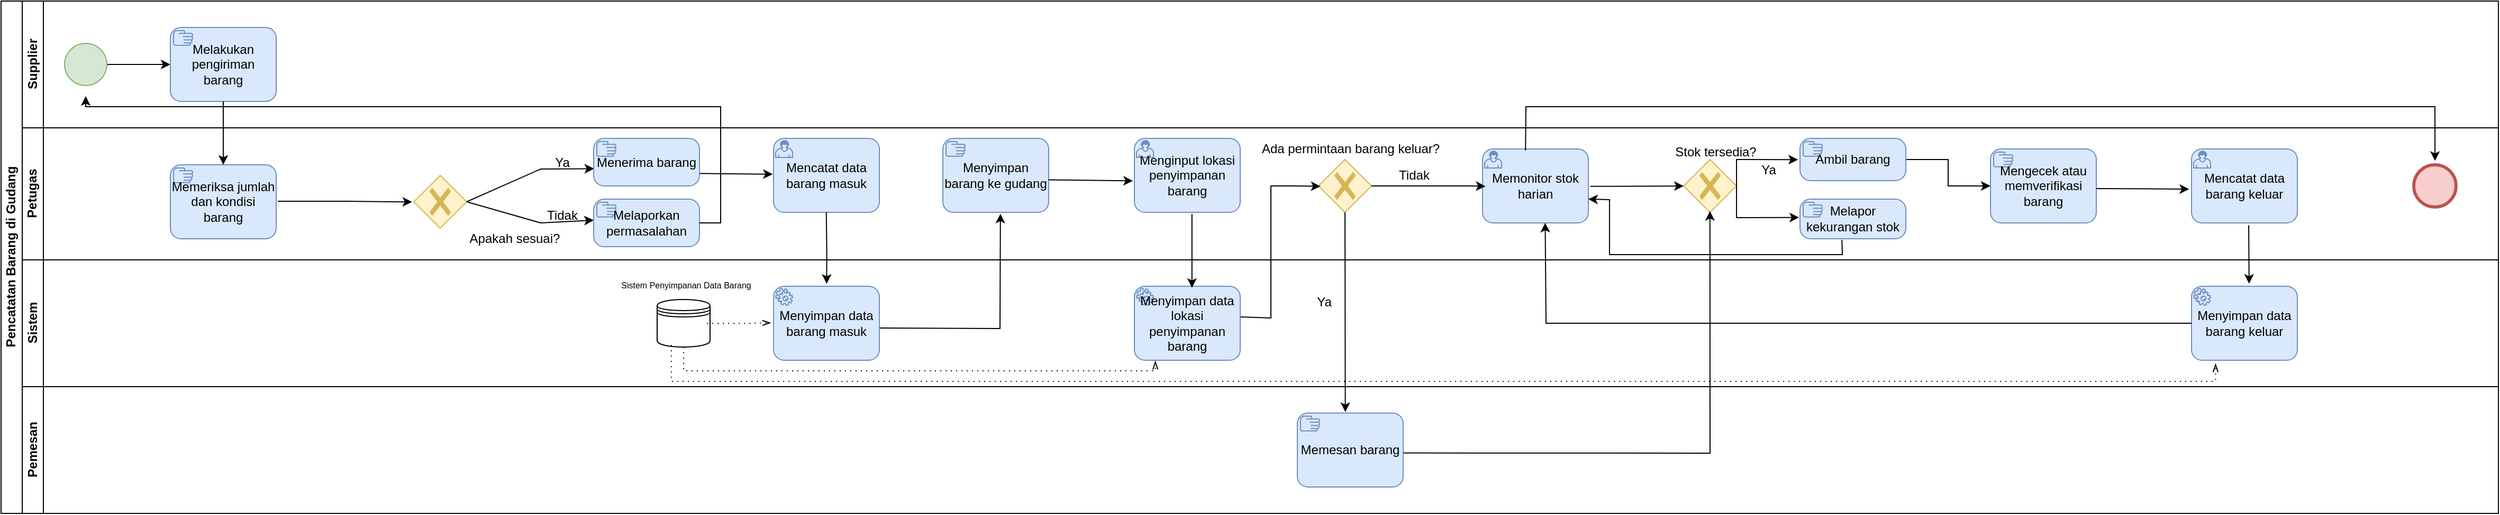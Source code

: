 <mxfile version="26.0.4" pages="4">
  <diagram id="VmJVErrUOmcDrL6i9FpB" name="BPMN">
    <mxGraphModel dx="1591" dy="686" grid="1" gridSize="10" guides="1" tooltips="1" connect="1" arrows="1" fold="1" page="1" pageScale="1" pageWidth="827" pageHeight="1169" math="0" shadow="0">
      <root>
        <mxCell id="0" />
        <mxCell id="1" parent="0" />
        <mxCell id="T0Us1_kyEv9SRKcbb-ls-1" value="Pencatatan Barang di Gudang" style="swimlane;html=1;childLayout=stackLayout;resizeParent=1;resizeParentMax=0;horizontal=0;startSize=20;horizontalStack=0;" parent="1" vertex="1">
          <mxGeometry x="120" y="120" width="2360" height="485" as="geometry" />
        </mxCell>
        <mxCell id="T0Us1_kyEv9SRKcbb-ls-2" value="Supplier" style="swimlane;html=1;startSize=20;horizontal=0;" parent="T0Us1_kyEv9SRKcbb-ls-1" vertex="1">
          <mxGeometry x="20" width="2340" height="120" as="geometry" />
        </mxCell>
        <mxCell id="T0Us1_kyEv9SRKcbb-ls-3" value="" style="edgeStyle=orthogonalEdgeStyle;rounded=0;orthogonalLoop=1;jettySize=auto;html=1;entryX=0;entryY=0.5;entryDx=0;entryDy=0;entryPerimeter=0;" parent="T0Us1_kyEv9SRKcbb-ls-2" source="T0Us1_kyEv9SRKcbb-ls-4" target="T0Us1_kyEv9SRKcbb-ls-6" edge="1">
          <mxGeometry relative="1" as="geometry">
            <mxPoint x="120" y="60" as="targetPoint" />
          </mxGeometry>
        </mxCell>
        <mxCell id="T0Us1_kyEv9SRKcbb-ls-4" value="" style="ellipse;whiteSpace=wrap;html=1;fillColor=#d5e8d4;strokeColor=#82b366;" parent="T0Us1_kyEv9SRKcbb-ls-2" vertex="1">
          <mxGeometry x="40" y="40" width="40" height="40" as="geometry" />
        </mxCell>
        <mxCell id="T0Us1_kyEv9SRKcbb-ls-6" value="Melakukan pengiriman barang" style="points=[[0.25,0,0],[0.5,0,0],[0.75,0,0],[1,0.25,0],[1,0.5,0],[1,0.75,0],[0.75,1,0],[0.5,1,0],[0.25,1,0],[0,0.75,0],[0,0.5,0],[0,0.25,0]];shape=mxgraph.bpmn.task;whiteSpace=wrap;rectStyle=rounded;size=10;html=1;container=1;expand=0;collapsible=0;taskMarker=manual;fillColor=#dae8fc;strokeColor=#6c8ebf;" parent="T0Us1_kyEv9SRKcbb-ls-2" vertex="1">
          <mxGeometry x="140" y="25" width="100" height="70" as="geometry" />
        </mxCell>
        <mxCell id="T0Us1_kyEv9SRKcbb-ls-8" value="Petugas" style="swimlane;html=1;startSize=20;horizontal=0;" parent="T0Us1_kyEv9SRKcbb-ls-1" vertex="1">
          <mxGeometry x="20" y="120" width="2340" height="125" as="geometry" />
        </mxCell>
        <mxCell id="T0Us1_kyEv9SRKcbb-ls-9" value="" style="edgeStyle=orthogonalEdgeStyle;rounded=0;orthogonalLoop=1;jettySize=auto;html=1;entryX=-0.032;entryY=0.503;entryDx=0;entryDy=0;entryPerimeter=0;exitX=1.015;exitY=0.493;exitDx=0;exitDy=0;exitPerimeter=0;" parent="T0Us1_kyEv9SRKcbb-ls-8" source="T0Us1_kyEv9SRKcbb-ls-15" target="T0Us1_kyEv9SRKcbb-ls-10" edge="1">
          <mxGeometry relative="1" as="geometry">
            <mxPoint x="360.0" y="70" as="sourcePoint" />
            <mxPoint x="440" y="70" as="targetPoint" />
          </mxGeometry>
        </mxCell>
        <mxCell id="T0Us1_kyEv9SRKcbb-ls-10" value="" style="points=[[0.25,0.25,0],[0.5,0,0],[0.75,0.25,0],[1,0.5,0],[0.75,0.75,0],[0.5,1,0],[0.25,0.75,0],[0,0.5,0]];shape=mxgraph.bpmn.gateway2;html=1;verticalLabelPosition=bottom;labelBackgroundColor=#ffffff;verticalAlign=top;align=center;perimeter=rhombusPerimeter;outlineConnect=0;outline=none;symbol=none;gwType=exclusive;fillColor=#fff2cc;strokeColor=#d6b656;" parent="T0Us1_kyEv9SRKcbb-ls-8" vertex="1">
          <mxGeometry x="370" y="45" width="50" height="50" as="geometry" />
        </mxCell>
        <mxCell id="T0Us1_kyEv9SRKcbb-ls-11" value="Apakah sesuai?" style="text;html=1;align=center;verticalAlign=middle;resizable=0;points=[];autosize=1;strokeColor=none;fillColor=none;" parent="T0Us1_kyEv9SRKcbb-ls-8" vertex="1">
          <mxGeometry x="410" y="90" width="110" height="30" as="geometry" />
        </mxCell>
        <mxCell id="T0Us1_kyEv9SRKcbb-ls-12" value="" style="endArrow=classic;html=1;rounded=0;exitX=1;exitY=0.5;exitDx=0;exitDy=0;exitPerimeter=0;entryX=0.004;entryY=0.637;entryDx=0;entryDy=0;entryPerimeter=0;" parent="T0Us1_kyEv9SRKcbb-ls-8" source="T0Us1_kyEv9SRKcbb-ls-10" target="T0Us1_kyEv9SRKcbb-ls-16" edge="1">
          <mxGeometry width="50" height="50" relative="1" as="geometry">
            <mxPoint x="510" y="80" as="sourcePoint" />
            <mxPoint x="540.16" y="39.12" as="targetPoint" />
            <Array as="points">
              <mxPoint x="490" y="39" />
            </Array>
          </mxGeometry>
        </mxCell>
        <mxCell id="T0Us1_kyEv9SRKcbb-ls-13" value="" style="endArrow=classic;html=1;rounded=0;exitX=1;exitY=0.5;exitDx=0;exitDy=0;exitPerimeter=0;entryX=0.001;entryY=0.443;entryDx=0;entryDy=0;entryPerimeter=0;" parent="T0Us1_kyEv9SRKcbb-ls-8" source="T0Us1_kyEv9SRKcbb-ls-10" target="T0Us1_kyEv9SRKcbb-ls-17" edge="1">
          <mxGeometry width="50" height="50" relative="1" as="geometry">
            <mxPoint x="550" y="70" as="sourcePoint" />
            <mxPoint x="540.24" y="89.595" as="targetPoint" />
            <Array as="points">
              <mxPoint x="490" y="90" />
            </Array>
          </mxGeometry>
        </mxCell>
        <mxCell id="T0Us1_kyEv9SRKcbb-ls-14" value="" style="endArrow=classic;html=1;rounded=0;entryX=-0.01;entryY=0.398;entryDx=0;entryDy=0;exitX=1.01;exitY=0.574;exitDx=0;exitDy=0;exitPerimeter=0;entryPerimeter=0;" parent="T0Us1_kyEv9SRKcbb-ls-8" edge="1">
          <mxGeometry width="50" height="50" relative="1" as="geometry">
            <mxPoint x="620.8" y="42.96" as="sourcePoint" />
            <mxPoint x="709.2" y="43.88" as="targetPoint" />
          </mxGeometry>
        </mxCell>
        <mxCell id="T0Us1_kyEv9SRKcbb-ls-15" value="Memeriksa jumlah dan kondisi barang" style="points=[[0.25,0,0],[0.5,0,0],[0.75,0,0],[1,0.25,0],[1,0.5,0],[1,0.75,0],[0.75,1,0],[0.5,1,0],[0.25,1,0],[0,0.75,0],[0,0.5,0],[0,0.25,0]];shape=mxgraph.bpmn.task;whiteSpace=wrap;rectStyle=rounded;size=10;html=1;container=1;expand=0;collapsible=0;taskMarker=manual;fillColor=#dae8fc;strokeColor=#6c8ebf;" parent="T0Us1_kyEv9SRKcbb-ls-8" vertex="1">
          <mxGeometry x="140" y="35" width="100" height="70" as="geometry" />
        </mxCell>
        <mxCell id="T0Us1_kyEv9SRKcbb-ls-16" value="Menerima barang" style="points=[[0.25,0,0],[0.5,0,0],[0.75,0,0],[1,0.25,0],[1,0.5,0],[1,0.75,0],[0.75,1,0],[0.5,1,0],[0.25,1,0],[0,0.75,0],[0,0.5,0],[0,0.25,0]];shape=mxgraph.bpmn.task;whiteSpace=wrap;rectStyle=rounded;size=10;html=1;container=1;expand=0;collapsible=0;taskMarker=manual;fillColor=#dae8fc;strokeColor=#6c8ebf;" parent="T0Us1_kyEv9SRKcbb-ls-8" vertex="1">
          <mxGeometry x="540" y="10" width="100" height="45" as="geometry" />
        </mxCell>
        <mxCell id="T0Us1_kyEv9SRKcbb-ls-17" value="Melaporkan permasalahan" style="points=[[0.25,0,0],[0.5,0,0],[0.75,0,0],[1,0.25,0],[1,0.5,0],[1,0.75,0],[0.75,1,0],[0.5,1,0],[0.25,1,0],[0,0.75,0],[0,0.5,0],[0,0.25,0]];shape=mxgraph.bpmn.task;whiteSpace=wrap;rectStyle=rounded;size=10;html=1;container=1;expand=0;collapsible=0;taskMarker=manual;fillColor=#dae8fc;strokeColor=#6c8ebf;" parent="T0Us1_kyEv9SRKcbb-ls-8" vertex="1">
          <mxGeometry x="540" y="67.5" width="100" height="45" as="geometry" />
        </mxCell>
        <mxCell id="T0Us1_kyEv9SRKcbb-ls-18" value="Mencatat data barang masuk" style="points=[[0.25,0,0],[0.5,0,0],[0.75,0,0],[1,0.25,0],[1,0.5,0],[1,0.75,0],[0.75,1,0],[0.5,1,0],[0.25,1,0],[0,0.75,0],[0,0.5,0],[0,0.25,0]];shape=mxgraph.bpmn.task;whiteSpace=wrap;rectStyle=rounded;size=10;html=1;container=1;expand=0;collapsible=0;taskMarker=user;fillColor=#dae8fc;strokeColor=#6c8ebf;" parent="T0Us1_kyEv9SRKcbb-ls-8" vertex="1">
          <mxGeometry x="710" y="10" width="100" height="70" as="geometry" />
        </mxCell>
        <mxCell id="T0Us1_kyEv9SRKcbb-ls-19" value="" style="edgeStyle=orthogonalEdgeStyle;rounded=0;orthogonalLoop=1;jettySize=auto;html=1;entryX=0.502;entryY=-0.034;entryDx=0;entryDy=0;entryPerimeter=0;" parent="T0Us1_kyEv9SRKcbb-ls-8" target="T0Us1_kyEv9SRKcbb-ls-41" edge="1">
          <mxGeometry relative="1" as="geometry">
            <mxPoint x="759.84" y="80" as="sourcePoint" />
            <mxPoint x="759.84" y="160" as="targetPoint" />
          </mxGeometry>
        </mxCell>
        <mxCell id="T0Us1_kyEv9SRKcbb-ls-20" value="Menyimpan barang ke gudang" style="points=[[0.25,0,0],[0.5,0,0],[0.75,0,0],[1,0.25,0],[1,0.5,0],[1,0.75,0],[0.75,1,0],[0.5,1,0],[0.25,1,0],[0,0.75,0],[0,0.5,0],[0,0.25,0]];shape=mxgraph.bpmn.task;whiteSpace=wrap;rectStyle=rounded;size=10;html=1;container=1;expand=0;collapsible=0;taskMarker=manual;fillColor=#dae8fc;strokeColor=#6c8ebf;" parent="T0Us1_kyEv9SRKcbb-ls-8" vertex="1">
          <mxGeometry x="870" y="10" width="100" height="70" as="geometry" />
        </mxCell>
        <mxCell id="T0Us1_kyEv9SRKcbb-ls-21" value="Menginput lokasi penyimpanan barang" style="points=[[0.25,0,0],[0.5,0,0],[0.75,0,0],[1,0.25,0],[1,0.5,0],[1,0.75,0],[0.75,1,0],[0.5,1,0],[0.25,1,0],[0,0.75,0],[0,0.5,0],[0,0.25,0]];shape=mxgraph.bpmn.task;whiteSpace=wrap;rectStyle=rounded;size=10;html=1;container=1;expand=0;collapsible=0;taskMarker=user;fillColor=#dae8fc;strokeColor=#6c8ebf;" parent="T0Us1_kyEv9SRKcbb-ls-8" vertex="1">
          <mxGeometry x="1051" y="10" width="100" height="70" as="geometry" />
        </mxCell>
        <mxCell id="T0Us1_kyEv9SRKcbb-ls-22" value="" style="endArrow=classic;html=1;rounded=0;exitX=0.998;exitY=0.56;exitDx=0;exitDy=0;exitPerimeter=0;entryX=-0.014;entryY=0.575;entryDx=0;entryDy=0;entryPerimeter=0;" parent="T0Us1_kyEv9SRKcbb-ls-8" source="T0Us1_kyEv9SRKcbb-ls-20" target="T0Us1_kyEv9SRKcbb-ls-21" edge="1">
          <mxGeometry width="50" height="50" relative="1" as="geometry">
            <mxPoint x="970" y="50" as="sourcePoint" />
            <mxPoint x="1020" as="targetPoint" />
          </mxGeometry>
        </mxCell>
        <mxCell id="T0Us1_kyEv9SRKcbb-ls-23" value="Memonitor stok harian" style="points=[[0.25,0,0],[0.5,0,0],[0.75,0,0],[1,0.25,0],[1,0.5,0],[1,0.75,0],[0.75,1,0],[0.5,1,0],[0.25,1,0],[0,0.75,0],[0,0.5,0],[0,0.25,0]];shape=mxgraph.bpmn.task;whiteSpace=wrap;rectStyle=rounded;size=10;html=1;container=1;expand=0;collapsible=0;taskMarker=user;fillColor=#dae8fc;strokeColor=#6c8ebf;" parent="T0Us1_kyEv9SRKcbb-ls-8" vertex="1">
          <mxGeometry x="1380" y="20" width="100" height="70" as="geometry" />
        </mxCell>
        <mxCell id="T0Us1_kyEv9SRKcbb-ls-24" value="" style="points=[[0.25,0.25,0],[0.5,0,0],[0.75,0.25,0],[1,0.5,0],[0.75,0.75,0],[0.5,1,0],[0.25,0.75,0],[0,0.5,0]];shape=mxgraph.bpmn.gateway2;html=1;verticalLabelPosition=bottom;labelBackgroundColor=#ffffff;verticalAlign=top;align=center;perimeter=rhombusPerimeter;outlineConnect=0;outline=none;symbol=none;gwType=exclusive;fillColor=#fff2cc;strokeColor=#d6b656;" parent="T0Us1_kyEv9SRKcbb-ls-8" vertex="1">
          <mxGeometry x="1225" y="30" width="50" height="50" as="geometry" />
        </mxCell>
        <mxCell id="T0Us1_kyEv9SRKcbb-ls-25" value="" style="endArrow=classic;html=1;rounded=0;entryX=0.028;entryY=0.506;entryDx=0;entryDy=0;entryPerimeter=0;exitX=1;exitY=0.5;exitDx=0;exitDy=0;exitPerimeter=0;" parent="T0Us1_kyEv9SRKcbb-ls-8" source="T0Us1_kyEv9SRKcbb-ls-24" target="T0Us1_kyEv9SRKcbb-ls-23" edge="1">
          <mxGeometry width="50" height="50" relative="1" as="geometry">
            <mxPoint x="1280" y="190" as="sourcePoint" />
            <mxPoint x="1330" y="140" as="targetPoint" />
            <Array as="points">
              <mxPoint x="1300" y="55" />
              <mxPoint x="1330" y="55" />
              <mxPoint x="1350" y="55" />
              <mxPoint x="1370" y="55" />
            </Array>
          </mxGeometry>
        </mxCell>
        <mxCell id="T0Us1_kyEv9SRKcbb-ls-26" value="Ada permintaan barang keluar?" style="text;html=1;align=center;verticalAlign=middle;resizable=0;points=[];autosize=1;strokeColor=none;fillColor=none;" parent="T0Us1_kyEv9SRKcbb-ls-8" vertex="1">
          <mxGeometry x="1160" y="5" width="190" height="30" as="geometry" />
        </mxCell>
        <mxCell id="T0Us1_kyEv9SRKcbb-ls-27" value="Tidak" style="text;html=1;align=center;verticalAlign=middle;resizable=0;points=[];autosize=1;strokeColor=none;fillColor=none;" parent="T0Us1_kyEv9SRKcbb-ls-8" vertex="1">
          <mxGeometry x="1290" y="30" width="50" height="30" as="geometry" />
        </mxCell>
        <mxCell id="T0Us1_kyEv9SRKcbb-ls-28" value="" style="points=[[0.25,0.25,0],[0.5,0,0],[0.75,0.25,0],[1,0.5,0],[0.75,0.75,0],[0.5,1,0],[0.25,0.75,0],[0,0.5,0]];shape=mxgraph.bpmn.gateway2;html=1;verticalLabelPosition=bottom;labelBackgroundColor=#ffffff;verticalAlign=top;align=center;perimeter=rhombusPerimeter;outlineConnect=0;outline=none;symbol=none;gwType=exclusive;fillColor=#fff2cc;strokeColor=#d6b656;" parent="T0Us1_kyEv9SRKcbb-ls-8" vertex="1">
          <mxGeometry x="1570" y="30" width="50" height="50" as="geometry" />
        </mxCell>
        <mxCell id="T0Us1_kyEv9SRKcbb-ls-29" value="" style="endArrow=classic;html=1;rounded=0;exitX=1.018;exitY=0.506;exitDx=0;exitDy=0;exitPerimeter=0;" parent="T0Us1_kyEv9SRKcbb-ls-8" source="T0Us1_kyEv9SRKcbb-ls-23" target="T0Us1_kyEv9SRKcbb-ls-28" edge="1">
          <mxGeometry width="50" height="50" relative="1" as="geometry">
            <mxPoint x="1480" y="60" as="sourcePoint" />
            <mxPoint x="1530" y="10" as="targetPoint" />
          </mxGeometry>
        </mxCell>
        <mxCell id="T0Us1_kyEv9SRKcbb-ls-30" value="" style="edgeStyle=orthogonalEdgeStyle;rounded=0;orthogonalLoop=1;jettySize=auto;html=1;" parent="T0Us1_kyEv9SRKcbb-ls-8" source="T0Us1_kyEv9SRKcbb-ls-31" target="T0Us1_kyEv9SRKcbb-ls-37" edge="1">
          <mxGeometry relative="1" as="geometry" />
        </mxCell>
        <mxCell id="T0Us1_kyEv9SRKcbb-ls-31" value="Ambil barang" style="points=[[0.25,0,0],[0.5,0,0],[0.75,0,0],[1,0.25,0],[1,0.5,0],[1,0.75,0],[0.75,1,0],[0.5,1,0],[0.25,1,0],[0,0.75,0],[0,0.5,0],[0,0.25,0]];shape=mxgraph.bpmn.task;whiteSpace=wrap;rectStyle=rounded;size=10;html=1;container=1;expand=0;collapsible=0;taskMarker=manual;fillColor=#dae8fc;strokeColor=#6c8ebf;" parent="T0Us1_kyEv9SRKcbb-ls-8" vertex="1">
          <mxGeometry x="1680" y="10" width="100" height="40" as="geometry" />
        </mxCell>
        <mxCell id="T0Us1_kyEv9SRKcbb-ls-32" value="" style="endArrow=classic;html=1;rounded=0;exitX=1;exitY=0.5;exitDx=0;exitDy=0;exitPerimeter=0;entryX=-0.019;entryY=0.503;entryDx=0;entryDy=0;entryPerimeter=0;" parent="T0Us1_kyEv9SRKcbb-ls-8" source="T0Us1_kyEv9SRKcbb-ls-28" target="T0Us1_kyEv9SRKcbb-ls-31" edge="1">
          <mxGeometry width="50" height="50" relative="1" as="geometry">
            <mxPoint x="1620" y="60" as="sourcePoint" />
            <mxPoint x="1670" y="10" as="targetPoint" />
            <Array as="points">
              <mxPoint x="1620" y="30" />
            </Array>
          </mxGeometry>
        </mxCell>
        <mxCell id="T0Us1_kyEv9SRKcbb-ls-33" value="Ya" style="text;html=1;align=center;verticalAlign=middle;resizable=0;points=[];autosize=1;strokeColor=none;fillColor=none;" parent="T0Us1_kyEv9SRKcbb-ls-8" vertex="1">
          <mxGeometry x="1630" y="25" width="40" height="30" as="geometry" />
        </mxCell>
        <mxCell id="T0Us1_kyEv9SRKcbb-ls-34" value="Melapor kekurangan stok" style="points=[[0.25,0,0],[0.5,0,0],[0.75,0,0],[1,0.25,0],[1,0.5,0],[1,0.75,0],[0.75,1,0],[0.5,1,0],[0.25,1,0],[0,0.75,0],[0,0.5,0],[0,0.25,0]];shape=mxgraph.bpmn.task;whiteSpace=wrap;rectStyle=rounded;size=10;html=1;container=1;expand=0;collapsible=0;taskMarker=manual;fillColor=#dae8fc;strokeColor=#6c8ebf;" parent="T0Us1_kyEv9SRKcbb-ls-8" vertex="1">
          <mxGeometry x="1680" y="67.5" width="100" height="37.5" as="geometry" />
        </mxCell>
        <mxCell id="T0Us1_kyEv9SRKcbb-ls-35" value="" style="endArrow=classic;html=1;rounded=0;exitX=1;exitY=0.5;exitDx=0;exitDy=0;exitPerimeter=0;entryX=-0.009;entryY=0.462;entryDx=0;entryDy=0;entryPerimeter=0;" parent="T0Us1_kyEv9SRKcbb-ls-8" source="T0Us1_kyEv9SRKcbb-ls-28" target="T0Us1_kyEv9SRKcbb-ls-34" edge="1">
          <mxGeometry width="50" height="50" relative="1" as="geometry">
            <mxPoint x="1650" y="110" as="sourcePoint" />
            <mxPoint x="1700" y="60" as="targetPoint" />
            <Array as="points">
              <mxPoint x="1620" y="85" />
            </Array>
          </mxGeometry>
        </mxCell>
        <mxCell id="T0Us1_kyEv9SRKcbb-ls-36" value="" style="endArrow=classic;html=1;rounded=0;exitX=0.396;exitY=1.031;exitDx=0;exitDy=0;exitPerimeter=0;entryX=0.999;entryY=0.679;entryDx=0;entryDy=0;entryPerimeter=0;" parent="T0Us1_kyEv9SRKcbb-ls-8" source="T0Us1_kyEv9SRKcbb-ls-34" target="T0Us1_kyEv9SRKcbb-ls-23" edge="1">
          <mxGeometry width="50" height="50" relative="1" as="geometry">
            <mxPoint x="1600" y="80" as="sourcePoint" />
            <mxPoint x="1650" y="30" as="targetPoint" />
            <Array as="points">
              <mxPoint x="1720" y="120" />
              <mxPoint x="1500" y="120" />
              <mxPoint x="1500" y="68" />
            </Array>
          </mxGeometry>
        </mxCell>
        <mxCell id="T0Us1_kyEv9SRKcbb-ls-37" value="Mengecek atau memverifikasi barang" style="points=[[0.25,0,0],[0.5,0,0],[0.75,0,0],[1,0.25,0],[1,0.5,0],[1,0.75,0],[0.75,1,0],[0.5,1,0],[0.25,1,0],[0,0.75,0],[0,0.5,0],[0,0.25,0]];shape=mxgraph.bpmn.task;whiteSpace=wrap;rectStyle=rounded;size=10;html=1;container=1;expand=0;collapsible=0;taskMarker=manual;fillColor=#dae8fc;strokeColor=#6c8ebf;" parent="T0Us1_kyEv9SRKcbb-ls-8" vertex="1">
          <mxGeometry x="1860" y="20" width="100" height="70" as="geometry" />
        </mxCell>
        <mxCell id="T0Us1_kyEv9SRKcbb-ls-38" value="Mencatat data barang keluar" style="points=[[0.25,0,0],[0.5,0,0],[0.75,0,0],[1,0.25,0],[1,0.5,0],[1,0.75,0],[0.75,1,0],[0.5,1,0],[0.25,1,0],[0,0.75,0],[0,0.5,0],[0,0.25,0]];shape=mxgraph.bpmn.task;whiteSpace=wrap;rectStyle=rounded;size=10;html=1;container=1;expand=0;collapsible=0;taskMarker=user;fillColor=#dae8fc;strokeColor=#6c8ebf;" parent="T0Us1_kyEv9SRKcbb-ls-8" vertex="1">
          <mxGeometry x="2050" y="20" width="100" height="70" as="geometry" />
        </mxCell>
        <mxCell id="T0Us1_kyEv9SRKcbb-ls-39" value="" style="endArrow=classic;html=1;rounded=0;entryX=-0.023;entryY=0.543;entryDx=0;entryDy=0;entryPerimeter=0;" parent="T0Us1_kyEv9SRKcbb-ls-8" target="T0Us1_kyEv9SRKcbb-ls-38" edge="1">
          <mxGeometry width="50" height="50" relative="1" as="geometry">
            <mxPoint x="1960" y="57.5" as="sourcePoint" />
            <mxPoint x="2010" y="7.5" as="targetPoint" />
          </mxGeometry>
        </mxCell>
        <mxCell id="Qsz-QTXx2OwZZKdzuYLj-1" value="" style="points=[[0.145,0.145,0],[0.5,0,0],[0.855,0.145,0],[1,0.5,0],[0.855,0.855,0],[0.5,1,0],[0.145,0.855,0],[0,0.5,0]];shape=mxgraph.bpmn.event;html=1;verticalLabelPosition=bottom;labelBackgroundColor=#ffffff;verticalAlign=top;align=center;perimeter=ellipsePerimeter;outlineConnect=0;aspect=fixed;outline=end;symbol=terminate2;fillColor=#f8cecc;strokeColor=#b85450;" parent="T0Us1_kyEv9SRKcbb-ls-8" vertex="1">
          <mxGeometry x="2260" y="35" width="40" height="40" as="geometry" />
        </mxCell>
        <mxCell id="T0Us1_kyEv9SRKcbb-ls-60" value="" style="endArrow=classic;html=1;rounded=0;exitX=0.406;exitY=0.019;exitDx=0;exitDy=0;exitPerimeter=0;entryX=0.502;entryY=-0.094;entryDx=0;entryDy=0;entryPerimeter=0;" parent="T0Us1_kyEv9SRKcbb-ls-8" source="T0Us1_kyEv9SRKcbb-ls-23" target="Qsz-QTXx2OwZZKdzuYLj-1" edge="1">
          <mxGeometry width="50" height="50" relative="1" as="geometry">
            <mxPoint x="1460" y="160" as="sourcePoint" />
            <mxPoint x="1710" y="-70" as="targetPoint" />
            <Array as="points">
              <mxPoint x="1421" y="-20" />
              <mxPoint x="2280" y="-20" />
            </Array>
          </mxGeometry>
        </mxCell>
        <mxCell id="T0Us1_kyEv9SRKcbb-ls-40" value="Sistem" style="swimlane;html=1;startSize=20;horizontal=0;" parent="T0Us1_kyEv9SRKcbb-ls-1" vertex="1">
          <mxGeometry x="20" y="245" width="2340" height="120" as="geometry" />
        </mxCell>
        <mxCell id="T0Us1_kyEv9SRKcbb-ls-41" value="Menyimpan data barang masuk" style="points=[[0.25,0,0],[0.5,0,0],[0.75,0,0],[1,0.25,0],[1,0.5,0],[1,0.75,0],[0.75,1,0],[0.5,1,0],[0.25,1,0],[0,0.75,0],[0,0.5,0],[0,0.25,0]];shape=mxgraph.bpmn.task;whiteSpace=wrap;rectStyle=rounded;size=10;html=1;container=1;expand=0;collapsible=0;taskMarker=service;fillColor=#dae8fc;strokeColor=#6c8ebf;" parent="T0Us1_kyEv9SRKcbb-ls-40" vertex="1">
          <mxGeometry x="710" y="25" width="100" height="70" as="geometry" />
        </mxCell>
        <mxCell id="T0Us1_kyEv9SRKcbb-ls-42" value="" style="shape=datastore;html=1;labelPosition=center;verticalLabelPosition=bottom;align=center;verticalAlign=top;" parent="T0Us1_kyEv9SRKcbb-ls-40" vertex="1">
          <mxGeometry x="600" y="37.5" width="50" height="45" as="geometry" />
        </mxCell>
        <mxCell id="T0Us1_kyEv9SRKcbb-ls-43" value="" style="edgeStyle=elbowEdgeStyle;fontSize=12;html=1;endFill=0;startFill=0;endSize=6;startSize=6;dashed=1;dashPattern=1 4;endArrow=openThin;startArrow=none;rounded=0;entryX=-0.025;entryY=0.494;entryDx=0;entryDy=0;entryPerimeter=0;exitX=0.942;exitY=0.503;exitDx=0;exitDy=0;exitPerimeter=0;" parent="T0Us1_kyEv9SRKcbb-ls-40" source="T0Us1_kyEv9SRKcbb-ls-42" target="T0Us1_kyEv9SRKcbb-ls-41" edge="1">
          <mxGeometry width="160" relative="1" as="geometry">
            <mxPoint x="650" y="59.38" as="sourcePoint" />
            <mxPoint x="810" y="59.38" as="targetPoint" />
            <Array as="points">
              <mxPoint x="680" y="62" />
            </Array>
          </mxGeometry>
        </mxCell>
        <mxCell id="T0Us1_kyEv9SRKcbb-ls-44" value="&lt;font style=&quot;font-size: 8px;&quot;&gt;Sistem Penyimpanan Data Barang&lt;/font&gt;" style="text;html=1;align=center;verticalAlign=middle;resizable=0;points=[];autosize=1;strokeColor=none;fillColor=none;" parent="T0Us1_kyEv9SRKcbb-ls-40" vertex="1">
          <mxGeometry x="552" y="7.5" width="150" height="30" as="geometry" />
        </mxCell>
        <mxCell id="T0Us1_kyEv9SRKcbb-ls-45" value="Menyimpan data lokasi penyimpanan barang" style="points=[[0.25,0,0],[0.5,0,0],[0.75,0,0],[1,0.25,0],[1,0.5,0],[1,0.75,0],[0.75,1,0],[0.5,1,0],[0.25,1,0],[0,0.75,0],[0,0.5,0],[0,0.25,0]];shape=mxgraph.bpmn.task;whiteSpace=wrap;rectStyle=rounded;size=10;html=1;container=1;expand=0;collapsible=0;taskMarker=service;fillColor=#dae8fc;strokeColor=#6c8ebf;" parent="T0Us1_kyEv9SRKcbb-ls-40" vertex="1">
          <mxGeometry x="1051" y="25" width="100" height="70" as="geometry" />
        </mxCell>
        <mxCell id="T0Us1_kyEv9SRKcbb-ls-46" value="" style="edgeStyle=elbowEdgeStyle;fontSize=12;html=1;endFill=0;startFill=0;endSize=6;startSize=6;dashed=1;dashPattern=1 4;endArrow=openThin;startArrow=none;rounded=0;exitX=0.5;exitY=1;exitDx=0;exitDy=0;entryX=0.198;entryY=1.009;entryDx=0;entryDy=0;entryPerimeter=0;" parent="T0Us1_kyEv9SRKcbb-ls-40" source="T0Us1_kyEv9SRKcbb-ls-42" target="T0Us1_kyEv9SRKcbb-ls-45" edge="1">
          <mxGeometry width="160" relative="1" as="geometry">
            <mxPoint x="820" y="45" as="sourcePoint" />
            <mxPoint x="980" y="45" as="targetPoint" />
            <Array as="points">
              <mxPoint x="850" y="105" />
            </Array>
          </mxGeometry>
        </mxCell>
        <mxCell id="T0Us1_kyEv9SRKcbb-ls-47" value="Menyimpan data barang keluar" style="points=[[0.25,0,0],[0.5,0,0],[0.75,0,0],[1,0.25,0],[1,0.5,0],[1,0.75,0],[0.75,1,0],[0.5,1,0],[0.25,1,0],[0,0.75,0],[0,0.5,0],[0,0.25,0]];shape=mxgraph.bpmn.task;whiteSpace=wrap;rectStyle=rounded;size=10;html=1;container=1;expand=0;collapsible=0;taskMarker=service;fillColor=#dae8fc;strokeColor=#6c8ebf;" parent="T0Us1_kyEv9SRKcbb-ls-40" vertex="1">
          <mxGeometry x="2050" y="25" width="100" height="70" as="geometry" />
        </mxCell>
        <mxCell id="T0Us1_kyEv9SRKcbb-ls-48" value="Ya" style="text;html=1;align=center;verticalAlign=middle;resizable=0;points=[];autosize=1;strokeColor=none;fillColor=none;" parent="T0Us1_kyEv9SRKcbb-ls-40" vertex="1">
          <mxGeometry x="1210" y="25" width="40" height="30" as="geometry" />
        </mxCell>
        <mxCell id="T0Us1_kyEv9SRKcbb-ls-49" value="" style="edgeStyle=elbowEdgeStyle;fontSize=12;html=1;endFill=0;startFill=0;endSize=6;startSize=6;dashed=1;dashPattern=1 4;endArrow=openThin;startArrow=none;rounded=0;exitX=0.268;exitY=0.959;exitDx=0;exitDy=0;exitPerimeter=0;entryX=0.227;entryY=1.046;entryDx=0;entryDy=0;entryPerimeter=0;" parent="T0Us1_kyEv9SRKcbb-ls-40" source="T0Us1_kyEv9SRKcbb-ls-42" target="T0Us1_kyEv9SRKcbb-ls-47" edge="1">
          <mxGeometry width="160" relative="1" as="geometry">
            <mxPoint x="910" y="65" as="sourcePoint" />
            <mxPoint x="2040" y="65" as="targetPoint" />
            <Array as="points">
              <mxPoint x="842" y="115" />
            </Array>
          </mxGeometry>
        </mxCell>
        <mxCell id="T0Us1_kyEv9SRKcbb-ls-51" value="Pemesan" style="swimlane;html=1;startSize=20;horizontal=0;" parent="T0Us1_kyEv9SRKcbb-ls-1" vertex="1">
          <mxGeometry x="20" y="365" width="2340" height="120" as="geometry" />
        </mxCell>
        <mxCell id="T0Us1_kyEv9SRKcbb-ls-52" value="Memesan barang" style="points=[[0.25,0,0],[0.5,0,0],[0.75,0,0],[1,0.25,0],[1,0.5,0],[1,0.75,0],[0.75,1,0],[0.5,1,0],[0.25,1,0],[0,0.75,0],[0,0.5,0],[0,0.25,0]];shape=mxgraph.bpmn.task;whiteSpace=wrap;rectStyle=rounded;size=10;html=1;container=1;expand=0;collapsible=0;taskMarker=manual;fillColor=#dae8fc;strokeColor=#6c8ebf;" parent="T0Us1_kyEv9SRKcbb-ls-51" vertex="1">
          <mxGeometry x="1205" y="25" width="100" height="70" as="geometry" />
        </mxCell>
        <mxCell id="T0Us1_kyEv9SRKcbb-ls-54" value="" style="endArrow=classic;html=1;rounded=0;entryX=0.544;entryY=1.019;entryDx=0;entryDy=0;entryPerimeter=0;exitX=1.004;exitY=0.564;exitDx=0;exitDy=0;exitPerimeter=0;" parent="T0Us1_kyEv9SRKcbb-ls-1" source="T0Us1_kyEv9SRKcbb-ls-41" target="T0Us1_kyEv9SRKcbb-ls-20" edge="1">
          <mxGeometry width="50" height="50" relative="1" as="geometry">
            <mxPoint x="780" y="340" as="sourcePoint" />
            <mxPoint x="830" y="290" as="targetPoint" />
            <Array as="points">
              <mxPoint x="944" y="310" />
            </Array>
          </mxGeometry>
        </mxCell>
        <mxCell id="T0Us1_kyEv9SRKcbb-ls-55" value="" style="endArrow=classic;html=1;rounded=0;exitX=0.544;exitY=1.022;exitDx=0;exitDy=0;exitPerimeter=0;entryX=0.544;entryY=0.02;entryDx=0;entryDy=0;entryPerimeter=0;" parent="T0Us1_kyEv9SRKcbb-ls-1" source="T0Us1_kyEv9SRKcbb-ls-21" target="T0Us1_kyEv9SRKcbb-ls-45" edge="1">
          <mxGeometry width="50" height="50" relative="1" as="geometry">
            <mxPoint x="1200" y="310" as="sourcePoint" />
            <mxPoint x="1250" y="260" as="targetPoint" />
          </mxGeometry>
        </mxCell>
        <mxCell id="T0Us1_kyEv9SRKcbb-ls-56" value="" style="endArrow=classic;html=1;rounded=0;entryX=0.453;entryY=-0.015;entryDx=0;entryDy=0;entryPerimeter=0;" parent="T0Us1_kyEv9SRKcbb-ls-1" source="T0Us1_kyEv9SRKcbb-ls-24" target="T0Us1_kyEv9SRKcbb-ls-52" edge="1">
          <mxGeometry width="50" height="50" relative="1" as="geometry">
            <mxPoint x="1270" y="330" as="sourcePoint" />
            <mxPoint x="1320" y="280" as="targetPoint" />
          </mxGeometry>
        </mxCell>
        <mxCell id="T0Us1_kyEv9SRKcbb-ls-57" value="" style="endArrow=classic;html=1;rounded=0;exitX=1.003;exitY=0.414;exitDx=0;exitDy=0;exitPerimeter=0;entryX=0.037;entryY=0.507;entryDx=0;entryDy=0;entryPerimeter=0;" parent="T0Us1_kyEv9SRKcbb-ls-1" source="T0Us1_kyEv9SRKcbb-ls-45" target="T0Us1_kyEv9SRKcbb-ls-24" edge="1">
          <mxGeometry width="50" height="50" relative="1" as="geometry">
            <mxPoint x="990" y="360" as="sourcePoint" />
            <mxPoint x="1040" y="310" as="targetPoint" />
            <Array as="points">
              <mxPoint x="1200" y="300" />
              <mxPoint x="1200" y="230" />
              <mxPoint x="1200" y="175" />
              <mxPoint x="1220" y="175" />
            </Array>
          </mxGeometry>
        </mxCell>
        <mxCell id="T0Us1_kyEv9SRKcbb-ls-58" value="" style="endArrow=classic;html=1;rounded=0;exitX=0.54;exitY=1.032;exitDx=0;exitDy=0;exitPerimeter=0;entryX=0.544;entryY=-0.036;entryDx=0;entryDy=0;entryPerimeter=0;" parent="T0Us1_kyEv9SRKcbb-ls-1" source="T0Us1_kyEv9SRKcbb-ls-38" target="T0Us1_kyEv9SRKcbb-ls-47" edge="1">
          <mxGeometry width="50" height="50" relative="1" as="geometry">
            <mxPoint x="2090" y="300" as="sourcePoint" />
            <mxPoint x="2140" y="250" as="targetPoint" />
          </mxGeometry>
        </mxCell>
        <mxCell id="T0Us1_kyEv9SRKcbb-ls-59" value="" style="endArrow=classic;html=1;rounded=0;exitX=0;exitY=0.5;exitDx=0;exitDy=0;exitPerimeter=0;entryX=0.592;entryY=0.999;entryDx=0;entryDy=0;entryPerimeter=0;" parent="T0Us1_kyEv9SRKcbb-ls-1" source="T0Us1_kyEv9SRKcbb-ls-47" target="T0Us1_kyEv9SRKcbb-ls-23" edge="1">
          <mxGeometry width="50" height="50" relative="1" as="geometry">
            <mxPoint x="1720" y="330" as="sourcePoint" />
            <mxPoint x="1770" y="280" as="targetPoint" />
            <Array as="points">
              <mxPoint x="1460" y="305" />
            </Array>
          </mxGeometry>
        </mxCell>
        <mxCell id="4I9Gerkrq0Jc3BRL0PG8-1" value="" style="endArrow=classic;html=1;rounded=0;entryX=0.498;entryY=0.977;entryDx=0;entryDy=0;entryPerimeter=0;exitX=1.005;exitY=0.54;exitDx=0;exitDy=0;exitPerimeter=0;" parent="T0Us1_kyEv9SRKcbb-ls-1" source="T0Us1_kyEv9SRKcbb-ls-52" target="T0Us1_kyEv9SRKcbb-ls-28" edge="1">
          <mxGeometry width="50" height="50" relative="1" as="geometry">
            <mxPoint x="1320" y="430" as="sourcePoint" />
            <mxPoint x="1380" y="370" as="targetPoint" />
            <Array as="points">
              <mxPoint x="1615" y="428" />
            </Array>
          </mxGeometry>
        </mxCell>
        <mxCell id="T0Us1_kyEv9SRKcbb-ls-5" value="" style="edgeStyle=orthogonalEdgeStyle;rounded=0;orthogonalLoop=1;jettySize=auto;html=1;entryX=0.5;entryY=0;entryDx=0;entryDy=0;entryPerimeter=0;" parent="T0Us1_kyEv9SRKcbb-ls-1" source="T0Us1_kyEv9SRKcbb-ls-6" target="T0Us1_kyEv9SRKcbb-ls-15" edge="1">
          <mxGeometry relative="1" as="geometry">
            <mxPoint x="200" y="155" as="targetPoint" />
          </mxGeometry>
        </mxCell>
        <mxCell id="5pMWq3nMPE7K7K9CRKmv-2" style="edgeStyle=orthogonalEdgeStyle;rounded=0;orthogonalLoop=1;jettySize=auto;html=1;" parent="T0Us1_kyEv9SRKcbb-ls-1" source="T0Us1_kyEv9SRKcbb-ls-17" edge="1">
          <mxGeometry relative="1" as="geometry">
            <mxPoint x="80" y="90" as="targetPoint" />
            <Array as="points">
              <mxPoint x="680" y="210" />
              <mxPoint x="680" y="100" />
              <mxPoint x="80" y="100" />
            </Array>
          </mxGeometry>
        </mxCell>
        <mxCell id="T0Us1_kyEv9SRKcbb-ls-61" value="Ya" style="text;html=1;align=center;verticalAlign=middle;resizable=0;points=[];autosize=1;strokeColor=none;fillColor=none;" parent="1" vertex="1">
          <mxGeometry x="630" y="258" width="40" height="30" as="geometry" />
        </mxCell>
        <mxCell id="T0Us1_kyEv9SRKcbb-ls-62" value="Tidak" style="text;html=1;align=center;verticalAlign=middle;resizable=0;points=[];autosize=1;strokeColor=none;fillColor=none;" parent="1" vertex="1">
          <mxGeometry x="625" y="308" width="50" height="30" as="geometry" />
        </mxCell>
        <mxCell id="T0Us1_kyEv9SRKcbb-ls-63" value="Stok tersedia?" style="text;html=1;align=center;verticalAlign=middle;resizable=0;points=[];autosize=1;strokeColor=none;fillColor=none;" parent="1" vertex="1">
          <mxGeometry x="1690" y="248" width="100" height="30" as="geometry" />
        </mxCell>
      </root>
    </mxGraphModel>
  </diagram>
  <diagram id="C5RBs43oDa-KdzZeNtuy" name="User Flow">
    <mxGraphModel dx="1323" dy="600" grid="1" gridSize="10" guides="1" tooltips="1" connect="1" arrows="1" fold="1" page="1" pageScale="1" pageWidth="827" pageHeight="1169" math="0" shadow="0">
      <root>
        <mxCell id="WIyWlLk6GJQsqaUBKTNV-0" />
        <mxCell id="WIyWlLk6GJQsqaUBKTNV-1" parent="WIyWlLk6GJQsqaUBKTNV-0" />
        <mxCell id="N5-Wh3fP_WsA1ddiscuS-3" value="" style="edgeStyle=orthogonalEdgeStyle;rounded=0;orthogonalLoop=1;jettySize=auto;html=1;" edge="1" parent="WIyWlLk6GJQsqaUBKTNV-1" source="N5-Wh3fP_WsA1ddiscuS-0" target="N5-Wh3fP_WsA1ddiscuS-2">
          <mxGeometry relative="1" as="geometry" />
        </mxCell>
        <mxCell id="N5-Wh3fP_WsA1ddiscuS-0" value="&lt;b&gt;Mulai&lt;/b&gt;" style="ellipse;whiteSpace=wrap;html=1;fillColor=#f8cecc;strokeColor=#b85450;" vertex="1" parent="WIyWlLk6GJQsqaUBKTNV-1">
          <mxGeometry x="175" y="50" width="90" height="60" as="geometry" />
        </mxCell>
        <mxCell id="N5-Wh3fP_WsA1ddiscuS-5" value="" style="edgeStyle=orthogonalEdgeStyle;rounded=0;orthogonalLoop=1;jettySize=auto;html=1;entryX=-0.031;entryY=0.522;entryDx=0;entryDy=0;entryPerimeter=0;" edge="1" parent="WIyWlLk6GJQsqaUBKTNV-1" source="N5-Wh3fP_WsA1ddiscuS-2" target="N5-Wh3fP_WsA1ddiscuS-8">
          <mxGeometry relative="1" as="geometry">
            <mxPoint x="380" y="200" as="targetPoint" />
          </mxGeometry>
        </mxCell>
        <mxCell id="N5-Wh3fP_WsA1ddiscuS-2" value="&lt;b&gt;Barang datang&lt;/b&gt;" style="whiteSpace=wrap;html=1;fillColor=#dae8fc;strokeColor=#6c8ebf;" vertex="1" parent="WIyWlLk6GJQsqaUBKTNV-1">
          <mxGeometry x="160" y="170" width="120" height="60" as="geometry" />
        </mxCell>
        <mxCell id="N5-Wh3fP_WsA1ddiscuS-13" value="" style="edgeStyle=orthogonalEdgeStyle;rounded=0;orthogonalLoop=1;jettySize=auto;html=1;entryX=0.5;entryY=-0.035;entryDx=0;entryDy=0;entryPerimeter=0;" edge="1" parent="WIyWlLk6GJQsqaUBKTNV-1" source="N5-Wh3fP_WsA1ddiscuS-8" target="N5-Wh3fP_WsA1ddiscuS-12">
          <mxGeometry relative="1" as="geometry">
            <Array as="points">
              <mxPoint x="400" y="260" />
              <mxPoint x="400" y="260" />
            </Array>
          </mxGeometry>
        </mxCell>
        <mxCell id="N5-Wh3fP_WsA1ddiscuS-8" value="&lt;b&gt;Memeriksa jumlah dan kondisi barang&lt;/b&gt;" style="whiteSpace=wrap;html=1;fillColor=#dae8fc;strokeColor=#6c8ebf;" vertex="1" parent="WIyWlLk6GJQsqaUBKTNV-1">
          <mxGeometry x="360" y="168" width="120" height="60" as="geometry" />
        </mxCell>
        <mxCell id="N5-Wh3fP_WsA1ddiscuS-15" value="" style="edgeStyle=orthogonalEdgeStyle;rounded=0;orthogonalLoop=1;jettySize=auto;html=1;" edge="1" parent="WIyWlLk6GJQsqaUBKTNV-1" source="N5-Wh3fP_WsA1ddiscuS-12" target="N5-Wh3fP_WsA1ddiscuS-14">
          <mxGeometry relative="1" as="geometry" />
        </mxCell>
        <mxCell id="N5-Wh3fP_WsA1ddiscuS-17" value="" style="edgeStyle=orthogonalEdgeStyle;rounded=0;orthogonalLoop=1;jettySize=auto;html=1;entryX=0.565;entryY=-0.035;entryDx=0;entryDy=0;entryPerimeter=0;" edge="1" parent="WIyWlLk6GJQsqaUBKTNV-1" source="N5-Wh3fP_WsA1ddiscuS-12" target="8TQBBdpc4lvpYpN0jWLG-0">
          <mxGeometry relative="1" as="geometry">
            <mxPoint x="580" y="460" as="targetPoint" />
          </mxGeometry>
        </mxCell>
        <mxCell id="N5-Wh3fP_WsA1ddiscuS-12" value="&lt;b&gt;Apakah sesuai?&lt;/b&gt;" style="rhombus;whiteSpace=wrap;html=1;fillColor=#fff2cc;strokeColor=#d6b656;" vertex="1" parent="WIyWlLk6GJQsqaUBKTNV-1">
          <mxGeometry x="360" y="370" width="80" height="80" as="geometry" />
        </mxCell>
        <mxCell id="N5-Wh3fP_WsA1ddiscuS-14" value="&lt;b&gt;Melaporkan permasalahan&lt;/b&gt;" style="whiteSpace=wrap;html=1;fillColor=#dae8fc;strokeColor=#6c8ebf;" vertex="1" parent="WIyWlLk6GJQsqaUBKTNV-1">
          <mxGeometry x="160" y="470" width="120" height="60" as="geometry" />
        </mxCell>
        <mxCell id="N5-Wh3fP_WsA1ddiscuS-55" value="" style="edgeStyle=orthogonalEdgeStyle;rounded=0;orthogonalLoop=1;jettySize=auto;html=1;" edge="1" parent="WIyWlLk6GJQsqaUBKTNV-1" source="N5-Wh3fP_WsA1ddiscuS-16" target="N5-Wh3fP_WsA1ddiscuS-54">
          <mxGeometry relative="1" as="geometry" />
        </mxCell>
        <mxCell id="N5-Wh3fP_WsA1ddiscuS-16" value="&lt;b&gt;Barang dicatat dalam sistem&lt;/b&gt;" style="whiteSpace=wrap;html=1;fillColor=#dae8fc;strokeColor=#6c8ebf;" vertex="1" parent="WIyWlLk6GJQsqaUBKTNV-1">
          <mxGeometry x="720" y="470" width="120" height="60" as="geometry" />
        </mxCell>
        <mxCell id="N5-Wh3fP_WsA1ddiscuS-18" value="&lt;b&gt;Tidak&lt;/b&gt;" style="text;html=1;align=center;verticalAlign=middle;resizable=0;points=[];autosize=1;strokeColor=none;fillColor=none;" vertex="1" parent="WIyWlLk6GJQsqaUBKTNV-1">
          <mxGeometry x="265" y="380" width="50" height="30" as="geometry" />
        </mxCell>
        <mxCell id="N5-Wh3fP_WsA1ddiscuS-19" value="&lt;b&gt;Ya&lt;/b&gt;" style="text;html=1;align=center;verticalAlign=middle;resizable=0;points=[];autosize=1;strokeColor=none;fillColor=none;" vertex="1" parent="WIyWlLk6GJQsqaUBKTNV-1">
          <mxGeometry x="460" y="380" width="40" height="30" as="geometry" />
        </mxCell>
        <mxCell id="N5-Wh3fP_WsA1ddiscuS-26" value="" style="edgeStyle=orthogonalEdgeStyle;rounded=0;orthogonalLoop=1;jettySize=auto;html=1;" edge="1" parent="WIyWlLk6GJQsqaUBKTNV-1" source="N5-Wh3fP_WsA1ddiscuS-22" target="N5-Wh3fP_WsA1ddiscuS-25">
          <mxGeometry relative="1" as="geometry" />
        </mxCell>
        <mxCell id="N5-Wh3fP_WsA1ddiscuS-22" value="&lt;b&gt;Ada permintaan barang keluar?&amp;nbsp;&lt;/b&gt;" style="rhombus;whiteSpace=wrap;html=1;fillColor=#fff2cc;strokeColor=#d6b656;" vertex="1" parent="WIyWlLk6GJQsqaUBKTNV-1">
          <mxGeometry x="540" y="160" width="80" height="80" as="geometry" />
        </mxCell>
        <mxCell id="N5-Wh3fP_WsA1ddiscuS-33" value="" style="edgeStyle=orthogonalEdgeStyle;rounded=0;orthogonalLoop=1;jettySize=auto;html=1;" edge="1" parent="WIyWlLk6GJQsqaUBKTNV-1" source="N5-Wh3fP_WsA1ddiscuS-25" target="N5-Wh3fP_WsA1ddiscuS-32">
          <mxGeometry relative="1" as="geometry" />
        </mxCell>
        <mxCell id="N5-Wh3fP_WsA1ddiscuS-25" value="&lt;b&gt;Memeriksa stok&lt;/b&gt;" style="whiteSpace=wrap;html=1;fillColor=#dae8fc;strokeColor=#6c8ebf;" vertex="1" parent="WIyWlLk6GJQsqaUBKTNV-1">
          <mxGeometry x="680" y="170" width="120" height="60" as="geometry" />
        </mxCell>
        <mxCell id="N5-Wh3fP_WsA1ddiscuS-27" value="&lt;b&gt;Ya&lt;/b&gt;" style="text;html=1;align=center;verticalAlign=middle;resizable=0;points=[];autosize=1;strokeColor=none;fillColor=none;" vertex="1" parent="WIyWlLk6GJQsqaUBKTNV-1">
          <mxGeometry x="630" y="168" width="40" height="30" as="geometry" />
        </mxCell>
        <mxCell id="N5-Wh3fP_WsA1ddiscuS-35" value="" style="edgeStyle=orthogonalEdgeStyle;rounded=0;orthogonalLoop=1;jettySize=auto;html=1;" edge="1" parent="WIyWlLk6GJQsqaUBKTNV-1" source="N5-Wh3fP_WsA1ddiscuS-32" target="N5-Wh3fP_WsA1ddiscuS-34">
          <mxGeometry relative="1" as="geometry" />
        </mxCell>
        <mxCell id="N5-Wh3fP_WsA1ddiscuS-38" value="&lt;b&gt;Ya&lt;/b&gt;" style="edgeLabel;html=1;align=center;verticalAlign=middle;resizable=0;points=[];" vertex="1" connectable="0" parent="N5-Wh3fP_WsA1ddiscuS-35">
          <mxGeometry x="-0.297" relative="1" as="geometry">
            <mxPoint x="-1" y="-17" as="offset" />
          </mxGeometry>
        </mxCell>
        <mxCell id="N5-Wh3fP_WsA1ddiscuS-49" style="edgeStyle=orthogonalEdgeStyle;rounded=0;orthogonalLoop=1;jettySize=auto;html=1;entryX=0;entryY=0.5;entryDx=0;entryDy=0;exitX=0.5;exitY=1;exitDx=0;exitDy=0;" edge="1" parent="WIyWlLk6GJQsqaUBKTNV-1" source="N5-Wh3fP_WsA1ddiscuS-22" target="N5-Wh3fP_WsA1ddiscuS-46">
          <mxGeometry relative="1" as="geometry">
            <Array as="points">
              <mxPoint x="580" y="360" />
            </Array>
          </mxGeometry>
        </mxCell>
        <mxCell id="N5-Wh3fP_WsA1ddiscuS-61" value="" style="edgeStyle=orthogonalEdgeStyle;rounded=0;orthogonalLoop=1;jettySize=auto;html=1;" edge="1" parent="WIyWlLk6GJQsqaUBKTNV-1" source="N5-Wh3fP_WsA1ddiscuS-32" target="N5-Wh3fP_WsA1ddiscuS-60">
          <mxGeometry relative="1" as="geometry" />
        </mxCell>
        <mxCell id="N5-Wh3fP_WsA1ddiscuS-32" value="&lt;b&gt;Stok tersedia?&lt;/b&gt;" style="rhombus;whiteSpace=wrap;html=1;fillColor=#fff2cc;strokeColor=#d6b656;" vertex="1" parent="WIyWlLk6GJQsqaUBKTNV-1">
          <mxGeometry x="900" y="160" width="80" height="80" as="geometry" />
        </mxCell>
        <mxCell id="N5-Wh3fP_WsA1ddiscuS-42" value="" style="edgeStyle=orthogonalEdgeStyle;rounded=0;orthogonalLoop=1;jettySize=auto;html=1;" edge="1" parent="WIyWlLk6GJQsqaUBKTNV-1" source="N5-Wh3fP_WsA1ddiscuS-34" target="N5-Wh3fP_WsA1ddiscuS-41">
          <mxGeometry relative="1" as="geometry" />
        </mxCell>
        <mxCell id="N5-Wh3fP_WsA1ddiscuS-34" value="&lt;b&gt;Ambil barang&lt;/b&gt;" style="whiteSpace=wrap;html=1;fillColor=#dae8fc;strokeColor=#6c8ebf;" vertex="1" parent="WIyWlLk6GJQsqaUBKTNV-1">
          <mxGeometry x="1040" y="170" width="120" height="60" as="geometry" />
        </mxCell>
        <mxCell id="N5-Wh3fP_WsA1ddiscuS-44" value="" style="edgeStyle=orthogonalEdgeStyle;rounded=0;orthogonalLoop=1;jettySize=auto;html=1;" edge="1" parent="WIyWlLk6GJQsqaUBKTNV-1" source="N5-Wh3fP_WsA1ddiscuS-41" target="N5-Wh3fP_WsA1ddiscuS-43">
          <mxGeometry relative="1" as="geometry" />
        </mxCell>
        <mxCell id="N5-Wh3fP_WsA1ddiscuS-41" value="&lt;b&gt;Verifikasi barang&lt;/b&gt;" style="whiteSpace=wrap;html=1;fillColor=#dae8fc;strokeColor=#6c8ebf;" vertex="1" parent="WIyWlLk6GJQsqaUBKTNV-1">
          <mxGeometry x="1240" y="170" width="120" height="60" as="geometry" />
        </mxCell>
        <mxCell id="N5-Wh3fP_WsA1ddiscuS-47" value="" style="edgeStyle=orthogonalEdgeStyle;rounded=0;orthogonalLoop=1;jettySize=auto;html=1;" edge="1" parent="WIyWlLk6GJQsqaUBKTNV-1" source="N5-Wh3fP_WsA1ddiscuS-43" target="N5-Wh3fP_WsA1ddiscuS-46">
          <mxGeometry relative="1" as="geometry" />
        </mxCell>
        <mxCell id="N5-Wh3fP_WsA1ddiscuS-43" value="&lt;b&gt;Barang dicatat keluar dari sistem&lt;/b&gt;" style="whiteSpace=wrap;html=1;fillColor=#dae8fc;strokeColor=#6c8ebf;" vertex="1" parent="WIyWlLk6GJQsqaUBKTNV-1">
          <mxGeometry x="1440" y="170" width="120" height="60" as="geometry" />
        </mxCell>
        <mxCell id="N5-Wh3fP_WsA1ddiscuS-46" value="&lt;b&gt;Monitoring stok harian&lt;/b&gt;" style="whiteSpace=wrap;html=1;fillColor=#dae8fc;strokeColor=#6c8ebf;" vertex="1" parent="WIyWlLk6GJQsqaUBKTNV-1">
          <mxGeometry x="1440" y="330" width="120" height="60" as="geometry" />
        </mxCell>
        <mxCell id="N5-Wh3fP_WsA1ddiscuS-50" value="&lt;b&gt;Tidak&lt;/b&gt;" style="text;html=1;align=center;verticalAlign=middle;resizable=0;points=[];autosize=1;strokeColor=none;fillColor=none;" vertex="1" parent="WIyWlLk6GJQsqaUBKTNV-1">
          <mxGeometry x="670" y="330" width="50" height="30" as="geometry" />
        </mxCell>
        <mxCell id="N5-Wh3fP_WsA1ddiscuS-52" value="&lt;b&gt;Selesai&lt;/b&gt;" style="ellipse;whiteSpace=wrap;html=1;fillColor=#f8cecc;strokeColor=#b85450;" vertex="1" parent="WIyWlLk6GJQsqaUBKTNV-1">
          <mxGeometry x="1460" y="470" width="90" height="60" as="geometry" />
        </mxCell>
        <mxCell id="N5-Wh3fP_WsA1ddiscuS-53" value="" style="endArrow=classic;html=1;rounded=0;exitX=0.562;exitY=1;exitDx=0;exitDy=0;exitPerimeter=0;" edge="1" parent="WIyWlLk6GJQsqaUBKTNV-1" source="N5-Wh3fP_WsA1ddiscuS-46">
          <mxGeometry width="50" height="50" relative="1" as="geometry">
            <mxPoint x="1490" y="400" as="sourcePoint" />
            <mxPoint x="1507" y="470" as="targetPoint" />
          </mxGeometry>
        </mxCell>
        <mxCell id="Y9PD4rpsyhsQ-IRgBjnh-1" value="" style="edgeStyle=orthogonalEdgeStyle;rounded=0;orthogonalLoop=1;jettySize=auto;html=1;" edge="1" parent="WIyWlLk6GJQsqaUBKTNV-1" source="N5-Wh3fP_WsA1ddiscuS-54" target="Y9PD4rpsyhsQ-IRgBjnh-0">
          <mxGeometry relative="1" as="geometry" />
        </mxCell>
        <mxCell id="N5-Wh3fP_WsA1ddiscuS-54" value="&lt;b&gt;Barang disimpan di gudang&lt;/b&gt;" style="whiteSpace=wrap;html=1;fillColor=#dae8fc;strokeColor=#6c8ebf;" vertex="1" parent="WIyWlLk6GJQsqaUBKTNV-1">
          <mxGeometry x="900" y="470" width="120" height="60" as="geometry" />
        </mxCell>
        <mxCell id="N5-Wh3fP_WsA1ddiscuS-56" value="&lt;b&gt;Sistem mencatat lokasi penyimpanan&lt;/b&gt;" style="whiteSpace=wrap;html=1;fillColor=#dae8fc;strokeColor=#6c8ebf;" vertex="1" parent="WIyWlLk6GJQsqaUBKTNV-1">
          <mxGeometry x="1300" y="470" width="120" height="60" as="geometry" />
        </mxCell>
        <mxCell id="N5-Wh3fP_WsA1ddiscuS-58" value="" style="endArrow=classic;html=1;rounded=0;exitX=0.5;exitY=0;exitDx=0;exitDy=0;" edge="1" parent="WIyWlLk6GJQsqaUBKTNV-1" source="N5-Wh3fP_WsA1ddiscuS-56">
          <mxGeometry width="50" height="50" relative="1" as="geometry">
            <mxPoint x="973.44" y="447.3" as="sourcePoint" />
            <mxPoint x="540" y="200" as="targetPoint" />
            <Array as="points">
              <mxPoint x="1360" y="390" />
              <mxPoint x="1140" y="390" />
              <mxPoint x="870" y="390" />
              <mxPoint x="770" y="390" />
              <mxPoint x="650" y="390" />
              <mxPoint x="520" y="390" />
              <mxPoint x="520" y="330" />
              <mxPoint x="520" y="200" />
            </Array>
          </mxGeometry>
        </mxCell>
        <mxCell id="N5-Wh3fP_WsA1ddiscuS-59" value="" style="endArrow=classic;html=1;rounded=0;exitX=0.5;exitY=1;exitDx=0;exitDy=0;entryX=0.5;entryY=1;entryDx=0;entryDy=0;" edge="1" parent="WIyWlLk6GJQsqaUBKTNV-1" source="N5-Wh3fP_WsA1ddiscuS-14" target="N5-Wh3fP_WsA1ddiscuS-52">
          <mxGeometry width="50" height="50" relative="1" as="geometry">
            <mxPoint x="810" y="310" as="sourcePoint" />
            <mxPoint x="860" y="260" as="targetPoint" />
            <Array as="points">
              <mxPoint x="220" y="560" />
              <mxPoint x="890" y="560" />
              <mxPoint x="1505" y="560" />
            </Array>
          </mxGeometry>
        </mxCell>
        <mxCell id="N5-Wh3fP_WsA1ddiscuS-60" value="&lt;b&gt;Melaporkan kekurangan stok&lt;/b&gt;" style="whiteSpace=wrap;html=1;fillColor=#dae8fc;strokeColor=#6c8ebf;" vertex="1" parent="WIyWlLk6GJQsqaUBKTNV-1">
          <mxGeometry x="880" y="290" width="120" height="60" as="geometry" />
        </mxCell>
        <mxCell id="N5-Wh3fP_WsA1ddiscuS-62" value="&lt;b&gt;Tidak&lt;/b&gt;" style="text;html=1;align=center;verticalAlign=middle;resizable=0;points=[];autosize=1;strokeColor=none;fillColor=none;" vertex="1" parent="WIyWlLk6GJQsqaUBKTNV-1">
          <mxGeometry x="940" y="248" width="50" height="30" as="geometry" />
        </mxCell>
        <mxCell id="N5-Wh3fP_WsA1ddiscuS-63" value="" style="endArrow=classic;html=1;rounded=0;entryX=0.25;entryY=0;entryDx=0;entryDy=0;exitX=1;exitY=0.25;exitDx=0;exitDy=0;" edge="1" parent="WIyWlLk6GJQsqaUBKTNV-1" source="N5-Wh3fP_WsA1ddiscuS-60" target="N5-Wh3fP_WsA1ddiscuS-46">
          <mxGeometry width="50" height="50" relative="1" as="geometry">
            <mxPoint x="1000" y="330" as="sourcePoint" />
            <mxPoint x="1050" y="280" as="targetPoint" />
            <Array as="points">
              <mxPoint x="1470" y="305" />
            </Array>
          </mxGeometry>
        </mxCell>
        <mxCell id="8TQBBdpc4lvpYpN0jWLG-0" value="&lt;b&gt;Barang diterima&lt;/b&gt;" style="whiteSpace=wrap;html=1;fillColor=#dae8fc;strokeColor=#6c8ebf;" vertex="1" parent="WIyWlLk6GJQsqaUBKTNV-1">
          <mxGeometry x="510" y="470" width="120" height="60" as="geometry" />
        </mxCell>
        <mxCell id="8TQBBdpc4lvpYpN0jWLG-1" value="" style="endArrow=classic;html=1;rounded=0;" edge="1" parent="WIyWlLk6GJQsqaUBKTNV-1" target="N5-Wh3fP_WsA1ddiscuS-16">
          <mxGeometry width="50" height="50" relative="1" as="geometry">
            <mxPoint x="630" y="500" as="sourcePoint" />
            <mxPoint x="680" y="450" as="targetPoint" />
          </mxGeometry>
        </mxCell>
        <mxCell id="Y9PD4rpsyhsQ-IRgBjnh-0" value="&lt;b&gt;Menginput lokasi penyimpanan barang&lt;/b&gt;" style="whiteSpace=wrap;html=1;fillColor=#dae8fc;strokeColor=#6c8ebf;" vertex="1" parent="WIyWlLk6GJQsqaUBKTNV-1">
          <mxGeometry x="1090" y="470" width="120" height="60" as="geometry" />
        </mxCell>
        <mxCell id="Y9PD4rpsyhsQ-IRgBjnh-2" value="" style="endArrow=classic;html=1;rounded=0;exitX=1.001;exitY=0.447;exitDx=0;exitDy=0;entryX=-0.026;entryY=0.464;entryDx=0;entryDy=0;exitPerimeter=0;entryPerimeter=0;" edge="1" parent="WIyWlLk6GJQsqaUBKTNV-1" source="Y9PD4rpsyhsQ-IRgBjnh-0" target="N5-Wh3fP_WsA1ddiscuS-56">
          <mxGeometry width="50" height="50" relative="1" as="geometry">
            <mxPoint x="920" y="440" as="sourcePoint" />
            <mxPoint x="970" y="390" as="targetPoint" />
          </mxGeometry>
        </mxCell>
      </root>
    </mxGraphModel>
  </diagram>
  <diagram id="U7bzsnYD4FrH-LBIW9sB" name="Activity Diagram">
    <mxGraphModel grid="1" page="1" gridSize="10" guides="1" tooltips="1" connect="1" arrows="1" fold="1" pageScale="1" pageWidth="827" pageHeight="1169" math="0" shadow="0">
      <root>
        <mxCell id="0" />
        <mxCell id="1" parent="0" />
        <mxCell id="c6XvO_t219X7kLP_9eFx-1" value="Supplier" style="swimlane;whiteSpace=wrap;html=1;" vertex="1" parent="1">
          <mxGeometry x="40" y="70" width="200" height="1010" as="geometry" />
        </mxCell>
        <mxCell id="Du82-D3gLHxc3mmqPmx0-1" value="" style="ellipse;whiteSpace=wrap;html=1;aspect=fixed;fillColor=#000000;strokeColor=default;" vertex="1" parent="c6XvO_t219X7kLP_9eFx-1">
          <mxGeometry x="80" y="50" width="40" height="40" as="geometry" />
        </mxCell>
        <mxCell id="Du82-D3gLHxc3mmqPmx0-2" value="Mengirim barang" style="rounded=1;whiteSpace=wrap;html=1;" vertex="1" parent="c6XvO_t219X7kLP_9eFx-1">
          <mxGeometry x="40" y="130" width="120" height="50" as="geometry" />
        </mxCell>
        <mxCell id="Du82-D3gLHxc3mmqPmx0-3" value="" style="endArrow=classic;html=1;rounded=0;entryX=0.5;entryY=0;entryDx=0;entryDy=0;" edge="1" parent="c6XvO_t219X7kLP_9eFx-1" target="Du82-D3gLHxc3mmqPmx0-2">
          <mxGeometry width="50" height="50" relative="1" as="geometry">
            <mxPoint x="100" y="90" as="sourcePoint" />
            <mxPoint x="150" y="40" as="targetPoint" />
          </mxGeometry>
        </mxCell>
        <mxCell id="c6XvO_t219X7kLP_9eFx-3" value="Petugas Gudang" style="swimlane;whiteSpace=wrap;html=1;" vertex="1" parent="1">
          <mxGeometry x="240" y="70" width="200" height="1010" as="geometry" />
        </mxCell>
        <mxCell id="Qtb4pSSF0V4H8M77mapz-4" value="" style="edgeStyle=orthogonalEdgeStyle;rounded=0;orthogonalLoop=1;jettySize=auto;html=1;entryX=0.504;entryY=-0.022;entryDx=0;entryDy=0;entryPerimeter=0;exitX=0.529;exitY=1.01;exitDx=0;exitDy=0;exitPerimeter=0;" edge="1" parent="c6XvO_t219X7kLP_9eFx-3" source="Qtb4pSSF0V4H8M77mapz-1" target="jxjdSS312DXzqjqQjt84-1">
          <mxGeometry relative="1" as="geometry">
            <mxPoint x="100.0" y="250" as="targetPoint" />
          </mxGeometry>
        </mxCell>
        <mxCell id="Qtb4pSSF0V4H8M77mapz-1" value="Memeriksa jumlah dan kondisi barang" style="rounded=1;whiteSpace=wrap;html=1;" vertex="1" parent="c6XvO_t219X7kLP_9eFx-3">
          <mxGeometry x="40" y="130" width="120" height="50" as="geometry" />
        </mxCell>
        <mxCell id="Qtb4pSSF0V4H8M77mapz-5" value="Melaporkan permasalahan" style="rounded=1;whiteSpace=wrap;html=1;" vertex="1" parent="c6XvO_t219X7kLP_9eFx-3">
          <mxGeometry x="40" y="370" width="120" height="50" as="geometry" />
        </mxCell>
        <mxCell id="Qtb4pSSF0V4H8M77mapz-6" value="" style="endArrow=classic;html=1;rounded=0;entryX=0.512;entryY=-0.053;entryDx=0;entryDy=0;entryPerimeter=0;exitX=0.5;exitY=1;exitDx=0;exitDy=0;" edge="1" parent="c6XvO_t219X7kLP_9eFx-3" source="jxjdSS312DXzqjqQjt84-1" target="Qtb4pSSF0V4H8M77mapz-5">
          <mxGeometry width="50" height="50" relative="1" as="geometry">
            <mxPoint x="101.47" y="312.335" as="sourcePoint" />
            <mxPoint x="150" y="260" as="targetPoint" />
          </mxGeometry>
        </mxCell>
        <mxCell id="HnFFRbxxUo075x13Z-8C-2" value="" style="edgeStyle=orthogonalEdgeStyle;rounded=0;orthogonalLoop=1;jettySize=auto;html=1;" edge="1" parent="c6XvO_t219X7kLP_9eFx-3" source="hXSiOAsmY2Cx8kxSB-4t-3" target="HnFFRbxxUo075x13Z-8C-1">
          <mxGeometry relative="1" as="geometry" />
        </mxCell>
        <mxCell id="hXSiOAsmY2Cx8kxSB-4t-3" value="Menerima barang" style="rounded=1;whiteSpace=wrap;html=1;" vertex="1" parent="c6XvO_t219X7kLP_9eFx-3">
          <mxGeometry x="40" y="450" width="120" height="50" as="geometry" />
        </mxCell>
        <mxCell id="hXSiOAsmY2Cx8kxSB-4t-4" value="" style="endArrow=classic;html=1;rounded=0;entryX=1;entryY=0.5;entryDx=0;entryDy=0;exitX=0.013;exitY=1.002;exitDx=0;exitDy=0;exitPerimeter=0;" edge="1" parent="c6XvO_t219X7kLP_9eFx-3" source="ttY1xad9FdtrCeTL2pDc-4" target="hXSiOAsmY2Cx8kxSB-4t-3">
          <mxGeometry width="50" height="50" relative="1" as="geometry">
            <mxPoint x="132.55" y="283.02" as="sourcePoint" />
            <mxPoint x="120" y="230" as="targetPoint" />
            <Array as="points">
              <mxPoint x="190" y="290" />
              <mxPoint x="190" y="390" />
              <mxPoint x="190" y="475" />
            </Array>
          </mxGeometry>
        </mxCell>
        <mxCell id="hXSiOAsmY2Cx8kxSB-4t-5" value="Tidak" style="text;html=1;align=center;verticalAlign=middle;resizable=0;points=[];autosize=1;strokeColor=none;fillColor=none;" vertex="1" parent="c6XvO_t219X7kLP_9eFx-3">
          <mxGeometry x="50" y="320" width="50" height="30" as="geometry" />
        </mxCell>
        <mxCell id="HnFFRbxxUo075x13Z-8C-1" value="Mencatat data barang ke sistem" style="rounded=1;whiteSpace=wrap;html=1;" vertex="1" parent="c6XvO_t219X7kLP_9eFx-3">
          <mxGeometry x="40" y="580" width="120" height="50" as="geometry" />
        </mxCell>
        <mxCell id="Iol469ZwhU9ZI-l6jbC3-4" value="" style="edgeStyle=orthogonalEdgeStyle;rounded=0;orthogonalLoop=1;jettySize=auto;html=1;" edge="1" parent="c6XvO_t219X7kLP_9eFx-3" source="_J88xnPCpfl1-CZom2v_-1" target="Iol469ZwhU9ZI-l6jbC3-3">
          <mxGeometry relative="1" as="geometry" />
        </mxCell>
        <mxCell id="_J88xnPCpfl1-CZom2v_-1" value="Menyimpan barang ke gudang" style="rounded=1;whiteSpace=wrap;html=1;" vertex="1" parent="c6XvO_t219X7kLP_9eFx-3">
          <mxGeometry x="40" y="710" width="120" height="50" as="geometry" />
        </mxCell>
        <mxCell id="ttY1xad9FdtrCeTL2pDc-4" value="Ya" style="text;html=1;align=center;verticalAlign=middle;resizable=0;points=[];autosize=1;strokeColor=none;fillColor=none;" vertex="1" parent="c6XvO_t219X7kLP_9eFx-3">
          <mxGeometry x="135" y="260" width="40" height="30" as="geometry" />
        </mxCell>
        <mxCell id="pyxvJRBlxMKSNUw6KWsn-6" value="" style="endArrow=classic;html=1;rounded=0;entryX=-0.046;entryY=0.503;entryDx=0;entryDy=0;entryPerimeter=0;" edge="1" parent="c6XvO_t219X7kLP_9eFx-3" target="pyxvJRBlxMKSNUw6KWsn-2">
          <mxGeometry width="50" height="50" relative="1" as="geometry">
            <mxPoint x="40" y="400" as="sourcePoint" />
            <mxPoint x="20" y="750" as="targetPoint" />
            <Array as="points">
              <mxPoint x="10" y="400" />
              <mxPoint x="10" y="730" />
              <mxPoint x="10" y="950" />
            </Array>
          </mxGeometry>
        </mxCell>
        <mxCell id="jxjdSS312DXzqjqQjt84-1" value="Apakah sesuai?" style="rhombus;whiteSpace=wrap;html=1;" vertex="1" parent="c6XvO_t219X7kLP_9eFx-3">
          <mxGeometry x="70" y="260" width="65" height="60" as="geometry" />
        </mxCell>
        <mxCell id="Iol469ZwhU9ZI-l6jbC3-3" value="Menginput lokasi penyimpanan barang" style="rounded=1;whiteSpace=wrap;html=1;" vertex="1" parent="c6XvO_t219X7kLP_9eFx-3">
          <mxGeometry x="40" y="820" width="120" height="50" as="geometry" />
        </mxCell>
        <mxCell id="pyxvJRBlxMKSNUw6KWsn-2" value="" style="ellipse;whiteSpace=wrap;html=1;aspect=fixed;fillColor=#FFFFFF;strokeColor=default;" vertex="1" parent="c6XvO_t219X7kLP_9eFx-3">
          <mxGeometry x="82.5" y="930" width="40" height="40" as="geometry" />
        </mxCell>
        <mxCell id="pyxvJRBlxMKSNUw6KWsn-3" value="" style="ellipse;whiteSpace=wrap;html=1;aspect=fixed;fillColor=#000000;strokeColor=default;" vertex="1" parent="c6XvO_t219X7kLP_9eFx-3">
          <mxGeometry x="87.5" y="935" width="30" height="30" as="geometry" />
        </mxCell>
        <mxCell id="c6XvO_t219X7kLP_9eFx-6" value="Sistem" style="swimlane;whiteSpace=wrap;html=1;" vertex="1" parent="1">
          <mxGeometry x="440" y="70" width="200" height="1010" as="geometry" />
        </mxCell>
        <mxCell id="HnFFRbxxUo075x13Z-8C-3" value="Menyimpan data barang masuk" style="rounded=1;whiteSpace=wrap;html=1;" vertex="1" parent="c6XvO_t219X7kLP_9eFx-6">
          <mxGeometry x="40" y="580" width="120" height="50" as="geometry" />
        </mxCell>
        <mxCell id="IKVA5ERSYC1jw99NAbSB-1" value="Menyimpan data lokasi penyimpanan barang" style="rounded=1;whiteSpace=wrap;html=1;" vertex="1" parent="c6XvO_t219X7kLP_9eFx-6">
          <mxGeometry x="40" y="820" width="120" height="50" as="geometry" />
        </mxCell>
        <mxCell id="pyxvJRBlxMKSNUw6KWsn-4" value="" style="endArrow=classic;html=1;rounded=0;entryX=1.098;entryY=0.491;entryDx=0;entryDy=0;entryPerimeter=0;" edge="1" parent="c6XvO_t219X7kLP_9eFx-6" target="pyxvJRBlxMKSNUw6KWsn-2">
          <mxGeometry width="50" height="50" relative="1" as="geometry">
            <mxPoint x="100" y="870" as="sourcePoint" />
            <mxPoint x="150" y="820" as="targetPoint" />
            <Array as="points">
              <mxPoint x="100" y="950" />
            </Array>
          </mxGeometry>
        </mxCell>
        <mxCell id="Qtb4pSSF0V4H8M77mapz-2" value="" style="edgeStyle=orthogonalEdgeStyle;rounded=0;orthogonalLoop=1;jettySize=auto;html=1;" edge="1" parent="1" source="Du82-D3gLHxc3mmqPmx0-2" target="Qtb4pSSF0V4H8M77mapz-1">
          <mxGeometry relative="1" as="geometry" />
        </mxCell>
        <mxCell id="HnFFRbxxUo075x13Z-8C-4" value="" style="edgeStyle=orthogonalEdgeStyle;rounded=0;orthogonalLoop=1;jettySize=auto;html=1;" edge="1" parent="1" source="HnFFRbxxUo075x13Z-8C-1" target="HnFFRbxxUo075x13Z-8C-3">
          <mxGeometry relative="1" as="geometry" />
        </mxCell>
        <mxCell id="_J88xnPCpfl1-CZom2v_-2" value="" style="edgeStyle=orthogonalEdgeStyle;rounded=0;orthogonalLoop=1;jettySize=auto;html=1;" edge="1" parent="1" source="HnFFRbxxUo075x13Z-8C-3" target="_J88xnPCpfl1-CZom2v_-1">
          <mxGeometry relative="1" as="geometry">
            <Array as="points">
              <mxPoint x="530" y="805" />
            </Array>
          </mxGeometry>
        </mxCell>
        <mxCell id="Iol469ZwhU9ZI-l6jbC3-5" value="" style="endArrow=classic;html=1;rounded=0;entryX=-0.004;entryY=0.548;entryDx=0;entryDy=0;entryPerimeter=0;exitX=1.002;exitY=0.548;exitDx=0;exitDy=0;exitPerimeter=0;" edge="1" parent="1" source="Iol469ZwhU9ZI-l6jbC3-3" target="IKVA5ERSYC1jw99NAbSB-1">
          <mxGeometry width="50" height="50" relative="1" as="geometry">
            <mxPoint x="400" y="920" as="sourcePoint" />
            <mxPoint x="450" y="870" as="targetPoint" />
          </mxGeometry>
        </mxCell>
        <mxCell id="rBRJvKWq98PpZLAbZONv-1" value="Pencatatan Barang Masuk" style="swimlane;" vertex="1" parent="1">
          <mxGeometry x="40" y="50" width="600" height="1030" as="geometry" />
        </mxCell>
      </root>
    </mxGraphModel>
  </diagram>
  <diagram id="rccNkjwFXhrnBwh_I7dh" name="Activity Diagram Barang Keluar">
    <mxGraphModel grid="1" page="1" gridSize="10" guides="1" tooltips="1" connect="1" arrows="1" fold="1" pageScale="1" pageWidth="827" pageHeight="1169" math="0" shadow="0">
      <root>
        <mxCell id="0" />
        <mxCell id="1" parent="0" />
        <mxCell id="5Tg_stfO3PRuu9Oe9k6C-1" value="Pemesan Barang" style="swimlane;whiteSpace=wrap;html=1;align=center;" vertex="1" parent="1">
          <mxGeometry x="40" y="70" width="200" height="1130" as="geometry" />
        </mxCell>
        <mxCell id="5Tg_stfO3PRuu9Oe9k6C-2" value="" style="ellipse;whiteSpace=wrap;html=1;aspect=fixed;fillColor=#000000;strokeColor=default;" vertex="1" parent="5Tg_stfO3PRuu9Oe9k6C-1">
          <mxGeometry x="80" y="50" width="40" height="40" as="geometry" />
        </mxCell>
        <mxCell id="bEBInX3EPf3PMGzsb2gj-3" value="Memesan barang" style="rounded=1;whiteSpace=wrap;html=1;" vertex="1" parent="5Tg_stfO3PRuu9Oe9k6C-1">
          <mxGeometry x="40" y="130" width="120" height="50" as="geometry" />
        </mxCell>
        <mxCell id="bEBInX3EPf3PMGzsb2gj-5" value="" style="endArrow=classic;html=1;rounded=0;entryX=0.5;entryY=0;entryDx=0;entryDy=0;" edge="1" parent="5Tg_stfO3PRuu9Oe9k6C-1" target="bEBInX3EPf3PMGzsb2gj-3">
          <mxGeometry width="50" height="50" relative="1" as="geometry">
            <mxPoint x="100" y="90" as="sourcePoint" />
            <mxPoint x="150" y="40" as="targetPoint" />
          </mxGeometry>
        </mxCell>
        <mxCell id="5Tg_stfO3PRuu9Oe9k6C-7" value="Sistem" style="swimlane;whiteSpace=wrap;html=1;" vertex="1" parent="1">
          <mxGeometry x="240" y="70" width="200" height="1130" as="geometry" />
        </mxCell>
        <mxCell id="0Nge9Rsz-oW-xnSdrieY-8" value="Menyimpan data barang keluar" style="rounded=1;whiteSpace=wrap;html=1;" vertex="1" parent="5Tg_stfO3PRuu9Oe9k6C-7">
          <mxGeometry x="12.5" y="740" width="120" height="50" as="geometry" />
        </mxCell>
        <mxCell id="3dH45yswCfejF5WSI7D8-1" value="Memvalidasi verifikasi barang" style="rounded=1;whiteSpace=wrap;html=1;" vertex="1" parent="5Tg_stfO3PRuu9Oe9k6C-7">
          <mxGeometry x="12.5" y="610" width="120" height="50" as="geometry" />
        </mxCell>
        <mxCell id="5Tg_stfO3PRuu9Oe9k6C-13" value="Petugas Gudang" style="swimlane;whiteSpace=wrap;html=1;" vertex="1" parent="1">
          <mxGeometry x="440" y="70" width="300" height="1130" as="geometry" />
        </mxCell>
        <mxCell id="pncDiWE6see_Xlv6J8o0-2" value="" style="edgeStyle=orthogonalEdgeStyle;rounded=0;orthogonalLoop=1;jettySize=auto;html=1;" edge="1" parent="5Tg_stfO3PRuu9Oe9k6C-13" source="bEBInX3EPf3PMGzsb2gj-10" target="pncDiWE6see_Xlv6J8o0-1">
          <mxGeometry relative="1" as="geometry" />
        </mxCell>
        <mxCell id="bEBInX3EPf3PMGzsb2gj-10" value="Menerima permintaan baramg" style="rounded=1;whiteSpace=wrap;html=1;" vertex="1" parent="5Tg_stfO3PRuu9Oe9k6C-13">
          <mxGeometry x="40" y="130" width="120" height="50" as="geometry" />
        </mxCell>
        <mxCell id="VtF4moN-OfsaljpRk3s_-1" value="Stok tersedia?" style="rhombus;whiteSpace=wrap;html=1;" vertex="1" parent="5Tg_stfO3PRuu9Oe9k6C-13">
          <mxGeometry x="67.5" y="370" width="65" height="60" as="geometry" />
        </mxCell>
        <mxCell id="pncDiWE6see_Xlv6J8o0-1" value="Memeriksa stok" style="rounded=1;whiteSpace=wrap;html=1;" vertex="1" parent="5Tg_stfO3PRuu9Oe9k6C-13">
          <mxGeometry x="40" y="250" width="120" height="50" as="geometry" />
        </mxCell>
        <mxCell id="e8l85h1qqfZlg0-_xQyP-1" value="" style="endArrow=classic;html=1;rounded=0;entryX=0.492;entryY=0.031;entryDx=0;entryDy=0;entryPerimeter=0;" edge="1" parent="5Tg_stfO3PRuu9Oe9k6C-13" target="VtF4moN-OfsaljpRk3s_-1">
          <mxGeometry width="50" height="50" relative="1" as="geometry">
            <mxPoint x="100" y="300" as="sourcePoint" />
            <mxPoint x="100" y="370" as="targetPoint" />
          </mxGeometry>
        </mxCell>
        <mxCell id="jNLMH2cY3u5cKGQQle06-2" value="" style="edgeStyle=orthogonalEdgeStyle;rounded=0;orthogonalLoop=1;jettySize=auto;html=1;" edge="1" parent="5Tg_stfO3PRuu9Oe9k6C-13" source="zszuw7qfsisIwB-MXGfn-1" target="jNLMH2cY3u5cKGQQle06-1">
          <mxGeometry relative="1" as="geometry" />
        </mxCell>
        <mxCell id="zszuw7qfsisIwB-MXGfn-1" value="Ambil barang" style="rounded=1;whiteSpace=wrap;html=1;" vertex="1" parent="5Tg_stfO3PRuu9Oe9k6C-13">
          <mxGeometry x="12.5" y="480" width="120" height="50" as="geometry" />
        </mxCell>
        <mxCell id="Yx_ZY_FKVW3ULy1zhjCy-1" value="" style="endArrow=classic;html=1;rounded=0;entryX=0.73;entryY=-0.016;entryDx=0;entryDy=0;entryPerimeter=0;" edge="1" parent="5Tg_stfO3PRuu9Oe9k6C-13" target="zszuw7qfsisIwB-MXGfn-1">
          <mxGeometry width="50" height="50" relative="1" as="geometry">
            <mxPoint x="100" y="430" as="sourcePoint" />
            <mxPoint x="150" y="380" as="targetPoint" />
          </mxGeometry>
        </mxCell>
        <mxCell id="Yx_ZY_FKVW3ULy1zhjCy-2" value="" style="endArrow=classic;html=1;rounded=0;entryX=0.497;entryY=-0.056;entryDx=0;entryDy=0;exitX=1;exitY=0.5;exitDx=0;exitDy=0;entryPerimeter=0;" edge="1" parent="5Tg_stfO3PRuu9Oe9k6C-13" source="VtF4moN-OfsaljpRk3s_-1" target="0Nge9Rsz-oW-xnSdrieY-1">
          <mxGeometry width="50" height="50" relative="1" as="geometry">
            <mxPoint x="100" y="430" as="sourcePoint" />
            <mxPoint x="190.24" y="478.35" as="targetPoint" />
            <Array as="points">
              <mxPoint x="220" y="400" />
              <mxPoint x="220" y="440" />
            </Array>
          </mxGeometry>
        </mxCell>
        <mxCell id="Yx_ZY_FKVW3ULy1zhjCy-3" value="Ya" style="text;html=1;align=center;verticalAlign=middle;resizable=0;points=[];autosize=1;strokeColor=none;fillColor=none;" vertex="1" parent="5Tg_stfO3PRuu9Oe9k6C-13">
          <mxGeometry x="67.5" y="438" width="40" height="30" as="geometry" />
        </mxCell>
        <mxCell id="Yx_ZY_FKVW3ULy1zhjCy-4" value="Tidak" style="text;html=1;align=center;verticalAlign=middle;resizable=0;points=[];autosize=1;strokeColor=none;fillColor=none;" vertex="1" parent="5Tg_stfO3PRuu9Oe9k6C-13">
          <mxGeometry x="132.5" y="380" width="50" height="30" as="geometry" />
        </mxCell>
        <mxCell id="jNLMH2cY3u5cKGQQle06-1" value="Memverifikasi barang" style="rounded=1;whiteSpace=wrap;html=1;" vertex="1" parent="5Tg_stfO3PRuu9Oe9k6C-13">
          <mxGeometry x="12.5" y="610" width="120" height="50" as="geometry" />
        </mxCell>
        <mxCell id="ZnM0FFxAykQS4fQY3cBn-1" value="Mencatat data barang keluar" style="rounded=1;whiteSpace=wrap;html=1;" vertex="1" parent="5Tg_stfO3PRuu9Oe9k6C-13">
          <mxGeometry x="12.5" y="740" width="120" height="50" as="geometry" />
        </mxCell>
        <mxCell id="0Nge9Rsz-oW-xnSdrieY-1" value="Melaporkan kekurangan stok" style="rounded=1;whiteSpace=wrap;html=1;" vertex="1" parent="5Tg_stfO3PRuu9Oe9k6C-13">
          <mxGeometry x="160" y="610" width="120" height="50" as="geometry" />
        </mxCell>
        <mxCell id="0Nge9Rsz-oW-xnSdrieY-3" value="" style="html=1;points=[];perimeter=orthogonalPerimeter;outlineConnect=0;targetShapes=umlLifeline;portConstraint=eastwest;newEdgeStyle={&quot;edgeStyle&quot;:&quot;elbowEdgeStyle&quot;,&quot;elbow&quot;:&quot;vertical&quot;,&quot;curved&quot;:0,&quot;rounded&quot;:0};rotation=-90;fillColor=#000000;" vertex="1" parent="5Tg_stfO3PRuu9Oe9k6C-13">
          <mxGeometry x="170" y="830" width="10" height="80" as="geometry" />
        </mxCell>
        <mxCell id="0Nge9Rsz-oW-xnSdrieY-5" value="" style="endArrow=classic;html=1;rounded=0;exitX=0.268;exitY=1.026;exitDx=0;exitDy=0;exitPerimeter=0;" edge="1" parent="5Tg_stfO3PRuu9Oe9k6C-13" source="0Nge9Rsz-oW-xnSdrieY-1" target="0Nge9Rsz-oW-xnSdrieY-3">
          <mxGeometry width="50" height="50" relative="1" as="geometry">
            <mxPoint x="10" y="790" as="sourcePoint" />
            <mxPoint x="60" y="740" as="targetPoint" />
          </mxGeometry>
        </mxCell>
        <mxCell id="0Nge9Rsz-oW-xnSdrieY-6" value="" style="endArrow=classic;html=1;rounded=0;entryX=0.494;entryY=-0.024;entryDx=0;entryDy=0;entryPerimeter=0;" edge="1" parent="5Tg_stfO3PRuu9Oe9k6C-13" source="0Nge9Rsz-oW-xnSdrieY-3" target="0Nge9Rsz-oW-xnSdrieY-7">
          <mxGeometry width="50" height="50" relative="1" as="geometry">
            <mxPoint x="170" y="880" as="sourcePoint" />
            <mxPoint x="220" y="830" as="targetPoint" />
          </mxGeometry>
        </mxCell>
        <mxCell id="0Nge9Rsz-oW-xnSdrieY-7" value="Memonitor stok harian" style="rounded=1;whiteSpace=wrap;html=1;" vertex="1" parent="5Tg_stfO3PRuu9Oe9k6C-13">
          <mxGeometry x="115" y="940" width="120" height="50" as="geometry" />
        </mxCell>
        <mxCell id="iB3CiBmP2qwI00cgN_tc-1" value="" style="ellipse;whiteSpace=wrap;html=1;aspect=fixed;fillColor=#FFFFFF;strokeColor=default;" vertex="1" parent="5Tg_stfO3PRuu9Oe9k6C-13">
          <mxGeometry x="155" y="1059" width="40" height="40" as="geometry" />
        </mxCell>
        <mxCell id="iB3CiBmP2qwI00cgN_tc-2" value="" style="ellipse;whiteSpace=wrap;html=1;aspect=fixed;fillColor=#000000;strokeColor=default;" vertex="1" parent="5Tg_stfO3PRuu9Oe9k6C-13">
          <mxGeometry x="160" y="1064" width="30" height="30" as="geometry" />
        </mxCell>
        <mxCell id="iB3CiBmP2qwI00cgN_tc-3" value="" style="endArrow=classic;html=1;rounded=0;entryX=0.496;entryY=-0.03;entryDx=0;entryDy=0;entryPerimeter=0;exitX=0.498;exitY=1.035;exitDx=0;exitDy=0;exitPerimeter=0;" edge="1" parent="5Tg_stfO3PRuu9Oe9k6C-13" source="0Nge9Rsz-oW-xnSdrieY-7" target="iB3CiBmP2qwI00cgN_tc-1">
          <mxGeometry width="50" height="50" relative="1" as="geometry">
            <mxPoint x="174.52" y="995" as="sourcePoint" />
            <mxPoint x="174.52" y="1059" as="targetPoint" />
          </mxGeometry>
        </mxCell>
        <mxCell id="0Nge9Rsz-oW-xnSdrieY-9" value="" style="edgeStyle=orthogonalEdgeStyle;rounded=0;orthogonalLoop=1;jettySize=auto;html=1;" edge="1" parent="1" source="ZnM0FFxAykQS4fQY3cBn-1" target="0Nge9Rsz-oW-xnSdrieY-8">
          <mxGeometry relative="1" as="geometry" />
        </mxCell>
        <mxCell id="0Nge9Rsz-oW-xnSdrieY-4" value="" style="endArrow=classic;html=1;rounded=0;exitX=0.448;exitY=1.003;exitDx=0;exitDy=0;exitPerimeter=0;" edge="1" parent="1" source="0Nge9Rsz-oW-xnSdrieY-8" target="0Nge9Rsz-oW-xnSdrieY-3">
          <mxGeometry width="50" height="50" relative="1" as="geometry">
            <mxPoint x="230" y="920" as="sourcePoint" />
            <mxPoint x="280" y="870" as="targetPoint" />
            <Array as="points">
              <mxPoint x="306" y="880" />
              <mxPoint x="600" y="880" />
            </Array>
          </mxGeometry>
        </mxCell>
        <mxCell id="bEBInX3EPf3PMGzsb2gj-9" value="" style="edgeStyle=orthogonalEdgeStyle;rounded=0;orthogonalLoop=1;jettySize=auto;html=1;entryX=0;entryY=0.5;entryDx=0;entryDy=0;" edge="1" parent="1" source="bEBInX3EPf3PMGzsb2gj-3" target="bEBInX3EPf3PMGzsb2gj-10">
          <mxGeometry relative="1" as="geometry">
            <mxPoint x="280" y="225" as="targetPoint" />
          </mxGeometry>
        </mxCell>
        <mxCell id="3dH45yswCfejF5WSI7D8-2" value="" style="edgeStyle=orthogonalEdgeStyle;rounded=0;orthogonalLoop=1;jettySize=auto;html=1;" edge="1" parent="1" source="jNLMH2cY3u5cKGQQle06-1" target="3dH45yswCfejF5WSI7D8-1">
          <mxGeometry relative="1" as="geometry" />
        </mxCell>
        <mxCell id="ZnM0FFxAykQS4fQY3cBn-2" value="" style="edgeStyle=orthogonalEdgeStyle;rounded=0;orthogonalLoop=1;jettySize=auto;html=1;exitX=0.583;exitY=1;exitDx=0;exitDy=0;exitPerimeter=0;" edge="1" parent="1" source="3dH45yswCfejF5WSI7D8-1" target="ZnM0FFxAykQS4fQY3cBn-1">
          <mxGeometry relative="1" as="geometry" />
        </mxCell>
        <mxCell id="ADR2qEs82QCrXSqWxk8E-1" value="Pencatatan Barang Keluar" style="swimlane;" vertex="1" parent="1">
          <mxGeometry x="40" y="50" width="700" height="1150" as="geometry" />
        </mxCell>
      </root>
    </mxGraphModel>
  </diagram>
</mxfile>
